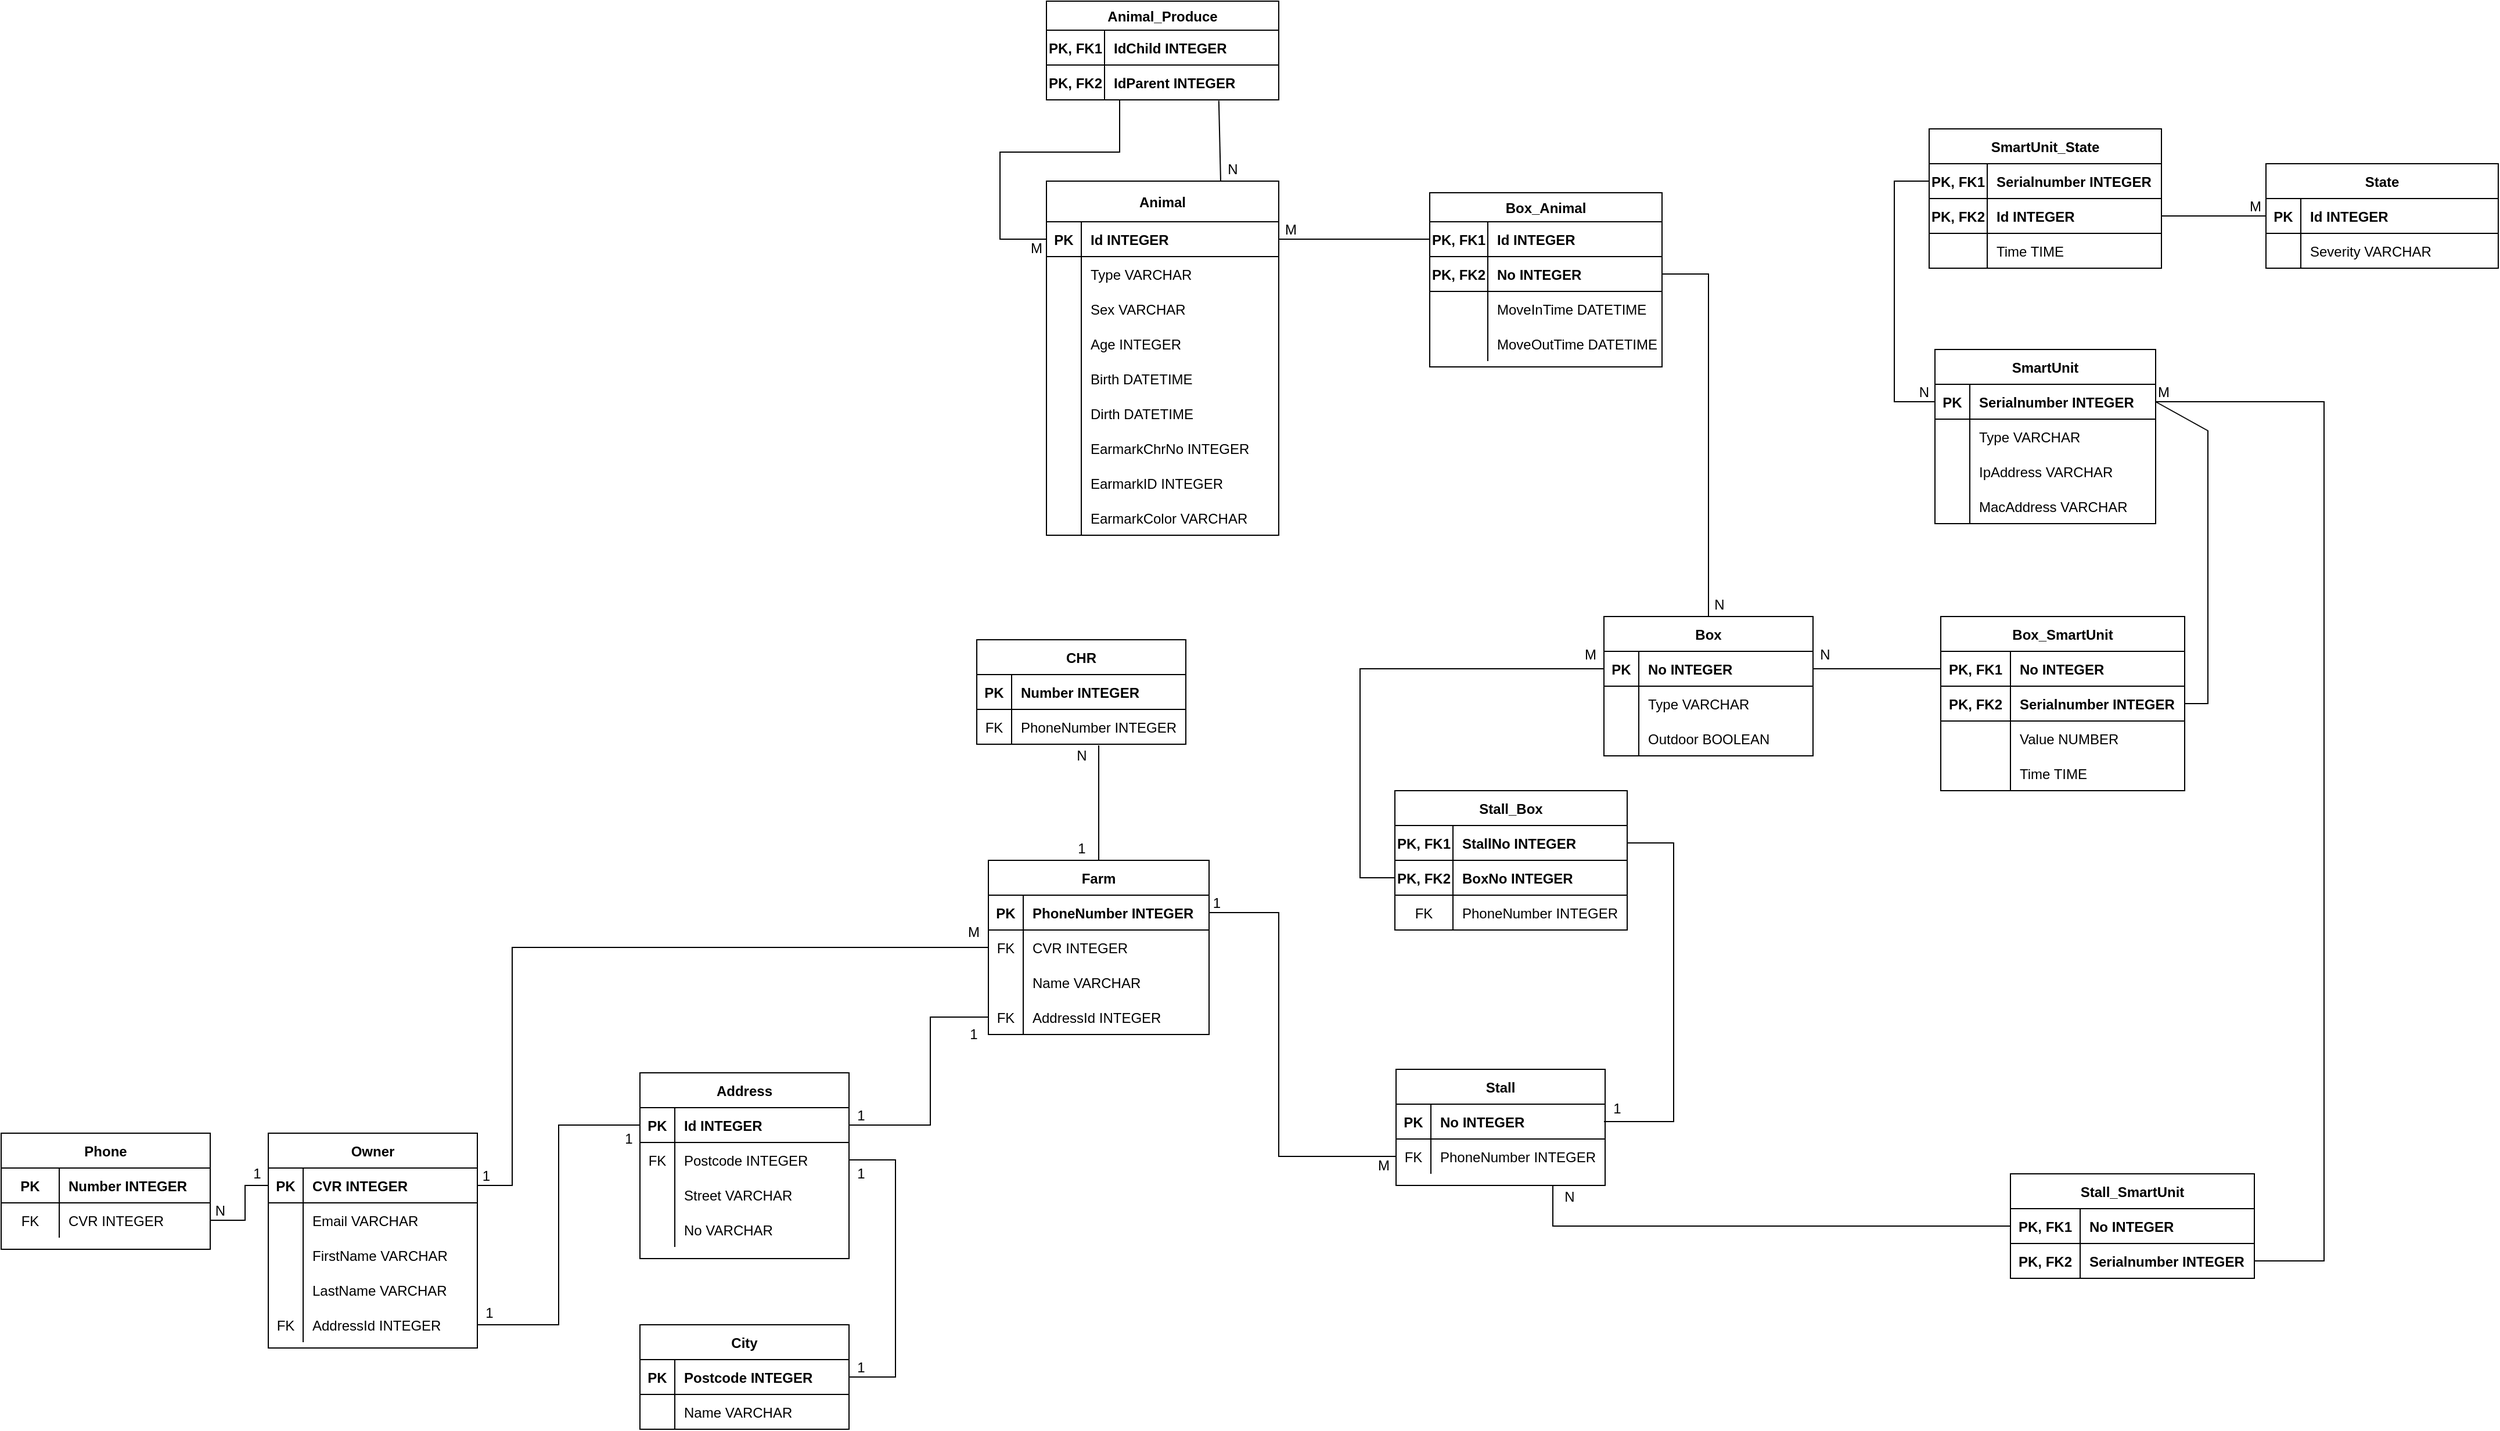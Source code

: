 <mxfile version="14.2.6" type="device"><diagram id="N7AeWddmkqNG5aujeN3w" name="Page-1"><mxGraphModel dx="1291" dy="711" grid="1" gridSize="10" guides="1" tooltips="1" connect="1" arrows="1" fold="1" page="1" pageScale="1" pageWidth="2339" pageHeight="3300" math="0" shadow="0"><root><mxCell id="0"/><mxCell id="1" parent="0"/><mxCell id="P3lKptZOgIOjX2DAfiuz-1" value="Animal" style="shape=table;startSize=35;container=1;collapsible=1;childLayout=tableLayout;fixedRows=1;rowLines=0;fontStyle=1;align=center;resizeLast=1;fillColor=none;" parent="1" vertex="1"><mxGeometry x="1770" y="485" width="200" height="305" as="geometry"/></mxCell><mxCell id="P3lKptZOgIOjX2DAfiuz-8" value="" style="shape=partialRectangle;collapsible=0;dropTarget=0;pointerEvents=0;fillColor=none;top=0;left=0;bottom=1;right=0;points=[[0,0.5],[1,0.5]];portConstraint=eastwest;" parent="P3lKptZOgIOjX2DAfiuz-1" vertex="1"><mxGeometry y="35" width="200" height="30" as="geometry"/></mxCell><mxCell id="P3lKptZOgIOjX2DAfiuz-9" value="PK" style="shape=partialRectangle;connectable=0;fillColor=none;top=0;left=0;bottom=0;right=0;fontStyle=1;overflow=hidden;" parent="P3lKptZOgIOjX2DAfiuz-8" vertex="1"><mxGeometry width="30" height="30" as="geometry"/></mxCell><mxCell id="P3lKptZOgIOjX2DAfiuz-10" value="Id INTEGER" style="shape=partialRectangle;connectable=0;fillColor=none;top=0;left=0;bottom=0;right=0;align=left;spacingLeft=6;fontStyle=1;overflow=hidden;" parent="P3lKptZOgIOjX2DAfiuz-8" vertex="1"><mxGeometry x="30" width="170" height="30" as="geometry"/></mxCell><mxCell id="P3lKptZOgIOjX2DAfiuz-11" value="" style="shape=partialRectangle;collapsible=0;dropTarget=0;pointerEvents=0;fillColor=none;top=0;left=0;bottom=0;right=0;points=[[0,0.5],[1,0.5]];portConstraint=eastwest;" parent="P3lKptZOgIOjX2DAfiuz-1" vertex="1"><mxGeometry y="65" width="200" height="30" as="geometry"/></mxCell><mxCell id="P3lKptZOgIOjX2DAfiuz-12" value="" style="shape=partialRectangle;connectable=0;fillColor=none;top=0;left=0;bottom=0;right=0;editable=1;overflow=hidden;" parent="P3lKptZOgIOjX2DAfiuz-11" vertex="1"><mxGeometry width="30" height="30" as="geometry"/></mxCell><mxCell id="P3lKptZOgIOjX2DAfiuz-13" value="Type VARCHAR" style="shape=partialRectangle;connectable=0;fillColor=none;top=0;left=0;bottom=0;right=0;align=left;spacingLeft=6;overflow=hidden;" parent="P3lKptZOgIOjX2DAfiuz-11" vertex="1"><mxGeometry x="30" width="170" height="30" as="geometry"/></mxCell><mxCell id="P3lKptZOgIOjX2DAfiuz-14" value="" style="shape=partialRectangle;collapsible=0;dropTarget=0;pointerEvents=0;fillColor=none;top=0;left=0;bottom=0;right=0;points=[[0,0.5],[1,0.5]];portConstraint=eastwest;" parent="P3lKptZOgIOjX2DAfiuz-1" vertex="1"><mxGeometry y="95" width="200" height="30" as="geometry"/></mxCell><mxCell id="P3lKptZOgIOjX2DAfiuz-15" value="" style="shape=partialRectangle;connectable=0;fillColor=none;top=0;left=0;bottom=0;right=0;editable=1;overflow=hidden;" parent="P3lKptZOgIOjX2DAfiuz-14" vertex="1"><mxGeometry width="30" height="30" as="geometry"/></mxCell><mxCell id="P3lKptZOgIOjX2DAfiuz-16" value="Sex VARCHAR" style="shape=partialRectangle;connectable=0;fillColor=none;top=0;left=0;bottom=0;right=0;align=left;spacingLeft=6;overflow=hidden;" parent="P3lKptZOgIOjX2DAfiuz-14" vertex="1"><mxGeometry x="30" width="170" height="30" as="geometry"/></mxCell><mxCell id="P3lKptZOgIOjX2DAfiuz-17" value="" style="shape=partialRectangle;collapsible=0;dropTarget=0;pointerEvents=0;fillColor=none;top=0;left=0;bottom=0;right=0;points=[[0,0.5],[1,0.5]];portConstraint=eastwest;" parent="P3lKptZOgIOjX2DAfiuz-1" vertex="1"><mxGeometry y="125" width="200" height="30" as="geometry"/></mxCell><mxCell id="P3lKptZOgIOjX2DAfiuz-18" value="" style="shape=partialRectangle;connectable=0;fillColor=none;top=0;left=0;bottom=0;right=0;editable=1;overflow=hidden;" parent="P3lKptZOgIOjX2DAfiuz-17" vertex="1"><mxGeometry width="30" height="30" as="geometry"/></mxCell><mxCell id="P3lKptZOgIOjX2DAfiuz-19" value="Age INTEGER" style="shape=partialRectangle;connectable=0;top=0;left=0;bottom=0;right=0;align=left;spacingLeft=6;overflow=hidden;dashed=1;fillColor=none;strokeWidth=13;perimeterSpacing=4;" parent="P3lKptZOgIOjX2DAfiuz-17" vertex="1"><mxGeometry x="30" width="170" height="30" as="geometry"/></mxCell><mxCell id="P3lKptZOgIOjX2DAfiuz-20" value="" style="shape=partialRectangle;collapsible=0;dropTarget=0;pointerEvents=0;fillColor=none;top=0;left=0;bottom=0;right=0;points=[[0,0.5],[1,0.5]];portConstraint=eastwest;" parent="P3lKptZOgIOjX2DAfiuz-1" vertex="1"><mxGeometry y="155" width="200" height="30" as="geometry"/></mxCell><mxCell id="P3lKptZOgIOjX2DAfiuz-21" value="" style="shape=partialRectangle;connectable=0;fillColor=none;top=0;left=0;bottom=0;right=0;editable=1;overflow=hidden;" parent="P3lKptZOgIOjX2DAfiuz-20" vertex="1"><mxGeometry width="30" height="30" as="geometry"/></mxCell><mxCell id="P3lKptZOgIOjX2DAfiuz-22" value="Birth DATETIME" style="shape=partialRectangle;connectable=0;fillColor=none;top=0;left=0;bottom=0;right=0;align=left;spacingLeft=6;overflow=hidden;" parent="P3lKptZOgIOjX2DAfiuz-20" vertex="1"><mxGeometry x="30" width="170" height="30" as="geometry"/></mxCell><mxCell id="P3lKptZOgIOjX2DAfiuz-23" value="" style="shape=partialRectangle;collapsible=0;dropTarget=0;pointerEvents=0;fillColor=none;top=0;left=0;bottom=0;right=0;points=[[0,0.5],[1,0.5]];portConstraint=eastwest;" parent="P3lKptZOgIOjX2DAfiuz-1" vertex="1"><mxGeometry y="185" width="200" height="30" as="geometry"/></mxCell><mxCell id="P3lKptZOgIOjX2DAfiuz-24" value="" style="shape=partialRectangle;connectable=0;fillColor=none;top=0;left=0;bottom=0;right=0;editable=1;overflow=hidden;" parent="P3lKptZOgIOjX2DAfiuz-23" vertex="1"><mxGeometry width="30" height="30" as="geometry"/></mxCell><mxCell id="P3lKptZOgIOjX2DAfiuz-25" value="Dirth DATETIME" style="shape=partialRectangle;connectable=0;fillColor=none;top=0;left=0;bottom=0;right=0;align=left;spacingLeft=6;overflow=hidden;" parent="P3lKptZOgIOjX2DAfiuz-23" vertex="1"><mxGeometry x="30" width="170" height="30" as="geometry"/></mxCell><mxCell id="o7sS-F7ArZPRPz13bOi_-17" value="" style="shape=partialRectangle;collapsible=0;dropTarget=0;pointerEvents=0;fillColor=none;top=0;left=0;bottom=0;right=0;points=[[0,0.5],[1,0.5]];portConstraint=eastwest;" vertex="1" parent="P3lKptZOgIOjX2DAfiuz-1"><mxGeometry y="215" width="200" height="30" as="geometry"/></mxCell><mxCell id="o7sS-F7ArZPRPz13bOi_-18" value="" style="shape=partialRectangle;connectable=0;fillColor=none;top=0;left=0;bottom=0;right=0;editable=1;overflow=hidden;" vertex="1" parent="o7sS-F7ArZPRPz13bOi_-17"><mxGeometry width="30" height="30" as="geometry"/></mxCell><mxCell id="o7sS-F7ArZPRPz13bOi_-19" value="EarmarkChrNo INTEGER" style="shape=partialRectangle;connectable=0;fillColor=none;top=0;left=0;bottom=0;right=0;align=left;spacingLeft=6;overflow=hidden;" vertex="1" parent="o7sS-F7ArZPRPz13bOi_-17"><mxGeometry x="30" width="170" height="30" as="geometry"/></mxCell><mxCell id="o7sS-F7ArZPRPz13bOi_-20" value="" style="shape=partialRectangle;collapsible=0;dropTarget=0;pointerEvents=0;fillColor=none;top=0;left=0;bottom=0;right=0;points=[[0,0.5],[1,0.5]];portConstraint=eastwest;" vertex="1" parent="P3lKptZOgIOjX2DAfiuz-1"><mxGeometry y="245" width="200" height="30" as="geometry"/></mxCell><mxCell id="o7sS-F7ArZPRPz13bOi_-21" value="" style="shape=partialRectangle;connectable=0;fillColor=none;top=0;left=0;bottom=0;right=0;editable=1;overflow=hidden;" vertex="1" parent="o7sS-F7ArZPRPz13bOi_-20"><mxGeometry width="30" height="30" as="geometry"/></mxCell><mxCell id="o7sS-F7ArZPRPz13bOi_-22" value="EarmarkID INTEGER" style="shape=partialRectangle;connectable=0;fillColor=none;top=0;left=0;bottom=0;right=0;align=left;spacingLeft=6;overflow=hidden;" vertex="1" parent="o7sS-F7ArZPRPz13bOi_-20"><mxGeometry x="30" width="170" height="30" as="geometry"/></mxCell><mxCell id="o7sS-F7ArZPRPz13bOi_-23" value="" style="shape=partialRectangle;collapsible=0;dropTarget=0;pointerEvents=0;fillColor=none;top=0;left=0;bottom=0;right=0;points=[[0,0.5],[1,0.5]];portConstraint=eastwest;" vertex="1" parent="P3lKptZOgIOjX2DAfiuz-1"><mxGeometry y="275" width="200" height="30" as="geometry"/></mxCell><mxCell id="o7sS-F7ArZPRPz13bOi_-24" value="" style="shape=partialRectangle;connectable=0;fillColor=none;top=0;left=0;bottom=0;right=0;editable=1;overflow=hidden;" vertex="1" parent="o7sS-F7ArZPRPz13bOi_-23"><mxGeometry width="30" height="30" as="geometry"/></mxCell><mxCell id="o7sS-F7ArZPRPz13bOi_-25" value="EarmarkColor VARCHAR" style="shape=partialRectangle;connectable=0;fillColor=none;top=0;left=0;bottom=0;right=0;align=left;spacingLeft=6;overflow=hidden;" vertex="1" parent="o7sS-F7ArZPRPz13bOi_-23"><mxGeometry x="30" width="170" height="30" as="geometry"/></mxCell><mxCell id="P3lKptZOgIOjX2DAfiuz-26" value="Box" style="shape=table;startSize=30;container=1;collapsible=1;childLayout=tableLayout;fixedRows=1;rowLines=0;fontStyle=1;align=center;resizeLast=1;fillColor=none;" parent="1" vertex="1"><mxGeometry x="2250" y="860" width="180" height="120.0" as="geometry"/></mxCell><mxCell id="P3lKptZOgIOjX2DAfiuz-27" value="" style="shape=partialRectangle;collapsible=0;dropTarget=0;pointerEvents=0;fillColor=none;top=0;left=0;bottom=1;right=0;points=[[0,0.5],[1,0.5]];portConstraint=eastwest;" parent="P3lKptZOgIOjX2DAfiuz-26" vertex="1"><mxGeometry y="30" width="180" height="30" as="geometry"/></mxCell><mxCell id="P3lKptZOgIOjX2DAfiuz-28" value="PK" style="shape=partialRectangle;connectable=0;fillColor=none;top=0;left=0;bottom=0;right=0;fontStyle=1;overflow=hidden;" parent="P3lKptZOgIOjX2DAfiuz-27" vertex="1"><mxGeometry width="30" height="30" as="geometry"/></mxCell><mxCell id="P3lKptZOgIOjX2DAfiuz-29" value="No INTEGER" style="shape=partialRectangle;connectable=0;fillColor=none;top=0;left=0;bottom=0;right=0;align=left;spacingLeft=6;fontStyle=1;overflow=hidden;" parent="P3lKptZOgIOjX2DAfiuz-27" vertex="1"><mxGeometry x="30" width="150" height="30" as="geometry"/></mxCell><mxCell id="P3lKptZOgIOjX2DAfiuz-30" value="" style="shape=partialRectangle;collapsible=0;dropTarget=0;pointerEvents=0;fillColor=none;top=0;left=0;bottom=0;right=0;points=[[0,0.5],[1,0.5]];portConstraint=eastwest;" parent="P3lKptZOgIOjX2DAfiuz-26" vertex="1"><mxGeometry y="60" width="180" height="30" as="geometry"/></mxCell><mxCell id="P3lKptZOgIOjX2DAfiuz-31" value="" style="shape=partialRectangle;connectable=0;fillColor=none;top=0;left=0;bottom=0;right=0;editable=1;overflow=hidden;" parent="P3lKptZOgIOjX2DAfiuz-30" vertex="1"><mxGeometry width="30" height="30" as="geometry"/></mxCell><mxCell id="P3lKptZOgIOjX2DAfiuz-32" value="Type VARCHAR" style="shape=partialRectangle;connectable=0;fillColor=none;top=0;left=0;bottom=0;right=0;align=left;spacingLeft=6;overflow=hidden;" parent="P3lKptZOgIOjX2DAfiuz-30" vertex="1"><mxGeometry x="30" width="150" height="30" as="geometry"/></mxCell><mxCell id="P3lKptZOgIOjX2DAfiuz-33" value="" style="shape=partialRectangle;collapsible=0;dropTarget=0;pointerEvents=0;fillColor=none;top=0;left=0;bottom=0;right=0;points=[[0,0.5],[1,0.5]];portConstraint=eastwest;" parent="P3lKptZOgIOjX2DAfiuz-26" vertex="1"><mxGeometry y="90" width="180" height="30" as="geometry"/></mxCell><mxCell id="P3lKptZOgIOjX2DAfiuz-34" value="" style="shape=partialRectangle;connectable=0;fillColor=none;top=0;left=0;bottom=0;right=0;editable=1;overflow=hidden;" parent="P3lKptZOgIOjX2DAfiuz-33" vertex="1"><mxGeometry width="30" height="30" as="geometry"/></mxCell><mxCell id="P3lKptZOgIOjX2DAfiuz-35" value="Outdoor BOOLEAN" style="shape=partialRectangle;connectable=0;fillColor=none;top=0;left=0;bottom=0;right=0;align=left;spacingLeft=6;overflow=hidden;" parent="P3lKptZOgIOjX2DAfiuz-33" vertex="1"><mxGeometry x="30" width="150" height="30" as="geometry"/></mxCell><mxCell id="P3lKptZOgIOjX2DAfiuz-40" value="Box_SmartUnit" style="shape=table;startSize=30;container=1;collapsible=1;childLayout=tableLayout;fixedRows=1;rowLines=0;fontStyle=1;align=center;resizeLast=1;fillColor=none;" parent="1" vertex="1"><mxGeometry x="2540" y="860" width="210" height="150" as="geometry"/></mxCell><mxCell id="P3lKptZOgIOjX2DAfiuz-41" value="" style="shape=partialRectangle;collapsible=0;dropTarget=0;pointerEvents=0;fillColor=none;top=0;left=0;bottom=1;right=0;points=[[0,0.5],[1,0.5]];portConstraint=eastwest;" parent="P3lKptZOgIOjX2DAfiuz-40" vertex="1"><mxGeometry y="30" width="210" height="30" as="geometry"/></mxCell><mxCell id="P3lKptZOgIOjX2DAfiuz-42" value="PK, FK1" style="shape=partialRectangle;connectable=0;fillColor=none;top=0;left=0;bottom=0;right=0;fontStyle=1;overflow=hidden;" parent="P3lKptZOgIOjX2DAfiuz-41" vertex="1"><mxGeometry width="60.0" height="30" as="geometry"/></mxCell><mxCell id="P3lKptZOgIOjX2DAfiuz-43" value="No INTEGER" style="shape=partialRectangle;connectable=0;fillColor=none;top=0;left=0;bottom=0;right=0;align=left;spacingLeft=6;fontStyle=1;overflow=hidden;" parent="P3lKptZOgIOjX2DAfiuz-41" vertex="1"><mxGeometry x="60.0" width="150.0" height="30" as="geometry"/></mxCell><mxCell id="P3lKptZOgIOjX2DAfiuz-44" value="" style="shape=partialRectangle;collapsible=0;dropTarget=0;pointerEvents=0;fillColor=none;top=0;left=0;bottom=1;right=0;points=[[0,0.5],[1,0.5]];portConstraint=eastwest;" parent="P3lKptZOgIOjX2DAfiuz-40" vertex="1"><mxGeometry y="60" width="210" height="30" as="geometry"/></mxCell><mxCell id="P3lKptZOgIOjX2DAfiuz-45" value="PK, FK2" style="shape=partialRectangle;connectable=0;fillColor=none;top=0;left=0;bottom=0;right=0;fontStyle=1;overflow=hidden;" parent="P3lKptZOgIOjX2DAfiuz-44" vertex="1"><mxGeometry width="60.0" height="30" as="geometry"/></mxCell><mxCell id="P3lKptZOgIOjX2DAfiuz-46" value="Serialnumber INTEGER" style="shape=partialRectangle;connectable=0;fillColor=none;top=0;left=0;bottom=0;right=0;align=left;spacingLeft=6;fontStyle=1;overflow=hidden;" parent="P3lKptZOgIOjX2DAfiuz-44" vertex="1"><mxGeometry x="60.0" width="150.0" height="30" as="geometry"/></mxCell><mxCell id="P3lKptZOgIOjX2DAfiuz-47" value="" style="shape=partialRectangle;collapsible=0;dropTarget=0;pointerEvents=0;fillColor=none;top=0;left=0;bottom=0;right=0;points=[[0,0.5],[1,0.5]];portConstraint=eastwest;" parent="P3lKptZOgIOjX2DAfiuz-40" vertex="1"><mxGeometry y="90" width="210" height="30" as="geometry"/></mxCell><mxCell id="P3lKptZOgIOjX2DAfiuz-48" value="" style="shape=partialRectangle;connectable=0;fillColor=none;top=0;left=0;bottom=0;right=0;editable=1;overflow=hidden;" parent="P3lKptZOgIOjX2DAfiuz-47" vertex="1"><mxGeometry width="60.0" height="30" as="geometry"/></mxCell><mxCell id="P3lKptZOgIOjX2DAfiuz-49" value="Value NUMBER" style="shape=partialRectangle;connectable=0;fillColor=none;top=0;left=0;bottom=0;right=0;align=left;spacingLeft=6;overflow=hidden;" parent="P3lKptZOgIOjX2DAfiuz-47" vertex="1"><mxGeometry x="60.0" width="150.0" height="30" as="geometry"/></mxCell><mxCell id="P3lKptZOgIOjX2DAfiuz-50" value="" style="shape=partialRectangle;collapsible=0;dropTarget=0;pointerEvents=0;fillColor=none;top=0;left=0;bottom=0;right=0;points=[[0,0.5],[1,0.5]];portConstraint=eastwest;" parent="P3lKptZOgIOjX2DAfiuz-40" vertex="1"><mxGeometry y="120" width="210" height="30" as="geometry"/></mxCell><mxCell id="P3lKptZOgIOjX2DAfiuz-51" value="" style="shape=partialRectangle;connectable=0;fillColor=none;top=0;left=0;bottom=0;right=0;editable=1;overflow=hidden;" parent="P3lKptZOgIOjX2DAfiuz-50" vertex="1"><mxGeometry width="60.0" height="30" as="geometry"/></mxCell><mxCell id="P3lKptZOgIOjX2DAfiuz-52" value="Time TIME" style="shape=partialRectangle;connectable=0;fillColor=none;top=0;left=0;bottom=0;right=0;align=left;spacingLeft=6;overflow=hidden;" parent="P3lKptZOgIOjX2DAfiuz-50" vertex="1"><mxGeometry x="60.0" width="150.0" height="30" as="geometry"/></mxCell><mxCell id="P3lKptZOgIOjX2DAfiuz-53" value="SmartUnit" style="shape=table;startSize=30;container=1;collapsible=1;childLayout=tableLayout;fixedRows=1;rowLines=0;fontStyle=1;align=center;resizeLast=1;fillColor=none;" parent="1" vertex="1"><mxGeometry x="2535" y="630" width="190" height="150" as="geometry"/></mxCell><mxCell id="P3lKptZOgIOjX2DAfiuz-54" value="" style="shape=partialRectangle;collapsible=0;dropTarget=0;pointerEvents=0;fillColor=none;top=0;left=0;bottom=1;right=0;points=[[0,0.5],[1,0.5]];portConstraint=eastwest;" parent="P3lKptZOgIOjX2DAfiuz-53" vertex="1"><mxGeometry y="30" width="190" height="30" as="geometry"/></mxCell><mxCell id="P3lKptZOgIOjX2DAfiuz-55" value="PK" style="shape=partialRectangle;connectable=0;fillColor=none;top=0;left=0;bottom=0;right=0;fontStyle=1;overflow=hidden;" parent="P3lKptZOgIOjX2DAfiuz-54" vertex="1"><mxGeometry width="30" height="30" as="geometry"/></mxCell><mxCell id="P3lKptZOgIOjX2DAfiuz-56" value="Serialnumber INTEGER" style="shape=partialRectangle;connectable=0;fillColor=none;top=0;left=0;bottom=0;right=0;align=left;spacingLeft=6;fontStyle=1;overflow=hidden;" parent="P3lKptZOgIOjX2DAfiuz-54" vertex="1"><mxGeometry x="30" width="160" height="30" as="geometry"/></mxCell><mxCell id="P3lKptZOgIOjX2DAfiuz-57" value="" style="shape=partialRectangle;collapsible=0;dropTarget=0;pointerEvents=0;fillColor=none;top=0;left=0;bottom=0;right=0;points=[[0,0.5],[1,0.5]];portConstraint=eastwest;" parent="P3lKptZOgIOjX2DAfiuz-53" vertex="1"><mxGeometry y="60" width="190" height="30" as="geometry"/></mxCell><mxCell id="P3lKptZOgIOjX2DAfiuz-58" value="" style="shape=partialRectangle;connectable=0;fillColor=none;top=0;left=0;bottom=0;right=0;editable=1;overflow=hidden;" parent="P3lKptZOgIOjX2DAfiuz-57" vertex="1"><mxGeometry width="30" height="30" as="geometry"/></mxCell><mxCell id="P3lKptZOgIOjX2DAfiuz-59" value="Type VARCHAR" style="shape=partialRectangle;connectable=0;fillColor=none;top=0;left=0;bottom=0;right=0;align=left;spacingLeft=6;overflow=hidden;" parent="P3lKptZOgIOjX2DAfiuz-57" vertex="1"><mxGeometry x="30" width="160" height="30" as="geometry"/></mxCell><mxCell id="P3lKptZOgIOjX2DAfiuz-60" value="" style="shape=partialRectangle;collapsible=0;dropTarget=0;pointerEvents=0;fillColor=none;top=0;left=0;bottom=0;right=0;points=[[0,0.5],[1,0.5]];portConstraint=eastwest;" parent="P3lKptZOgIOjX2DAfiuz-53" vertex="1"><mxGeometry y="90" width="190" height="30" as="geometry"/></mxCell><mxCell id="P3lKptZOgIOjX2DAfiuz-61" value="" style="shape=partialRectangle;connectable=0;fillColor=none;top=0;left=0;bottom=0;right=0;editable=1;overflow=hidden;" parent="P3lKptZOgIOjX2DAfiuz-60" vertex="1"><mxGeometry width="30" height="30" as="geometry"/></mxCell><mxCell id="P3lKptZOgIOjX2DAfiuz-62" value="IpAddress VARCHAR" style="shape=partialRectangle;connectable=0;fillColor=none;top=0;left=0;bottom=0;right=0;align=left;spacingLeft=6;overflow=hidden;" parent="P3lKptZOgIOjX2DAfiuz-60" vertex="1"><mxGeometry x="30" width="160" height="30" as="geometry"/></mxCell><mxCell id="P3lKptZOgIOjX2DAfiuz-63" value="" style="shape=partialRectangle;collapsible=0;dropTarget=0;pointerEvents=0;fillColor=none;top=0;left=0;bottom=0;right=0;points=[[0,0.5],[1,0.5]];portConstraint=eastwest;" parent="P3lKptZOgIOjX2DAfiuz-53" vertex="1"><mxGeometry y="120" width="190" height="30" as="geometry"/></mxCell><mxCell id="P3lKptZOgIOjX2DAfiuz-64" value="" style="shape=partialRectangle;connectable=0;fillColor=none;top=0;left=0;bottom=0;right=0;editable=1;overflow=hidden;" parent="P3lKptZOgIOjX2DAfiuz-63" vertex="1"><mxGeometry width="30" height="30" as="geometry"/></mxCell><mxCell id="P3lKptZOgIOjX2DAfiuz-65" value="MacAddress VARCHAR" style="shape=partialRectangle;connectable=0;fillColor=none;top=0;left=0;bottom=0;right=0;align=left;spacingLeft=6;overflow=hidden;" parent="P3lKptZOgIOjX2DAfiuz-63" vertex="1"><mxGeometry x="30" width="160" height="30" as="geometry"/></mxCell><mxCell id="P3lKptZOgIOjX2DAfiuz-68" value="" style="endArrow=none;html=1;rounded=0;fontSize=12;entryX=1;entryY=0.5;entryDx=0;entryDy=0;exitX=1;exitY=0.5;exitDx=0;exitDy=0;" parent="1" source="P3lKptZOgIOjX2DAfiuz-54" target="P3lKptZOgIOjX2DAfiuz-44" edge="1"><mxGeometry relative="1" as="geometry"><mxPoint x="2560" y="810" as="sourcePoint"/><mxPoint x="2720" y="810" as="targetPoint"/><Array as="points"><mxPoint x="2770" y="700"/><mxPoint x="2770" y="935"/></Array></mxGeometry></mxCell><mxCell id="P3lKptZOgIOjX2DAfiuz-69" value="M" style="resizable=0;html=1;align=left;verticalAlign=bottom;" parent="P3lKptZOgIOjX2DAfiuz-68" connectable="0" vertex="1"><mxGeometry x="-1" relative="1" as="geometry"/></mxCell><mxCell id="P3lKptZOgIOjX2DAfiuz-70" value="" style="resizable=0;html=1;align=right;verticalAlign=bottom;" parent="P3lKptZOgIOjX2DAfiuz-68" connectable="0" vertex="1"><mxGeometry x="1" relative="1" as="geometry"/></mxCell><mxCell id="P3lKptZOgIOjX2DAfiuz-76" value="SmartUnit_State" style="shape=table;startSize=30;container=1;collapsible=1;childLayout=tableLayout;fixedRows=1;rowLines=0;fontStyle=1;align=center;resizeLast=1;fillColor=none;" parent="1" vertex="1"><mxGeometry x="2530" y="440" width="200" height="120" as="geometry"/></mxCell><mxCell id="P3lKptZOgIOjX2DAfiuz-77" value="" style="shape=partialRectangle;collapsible=0;dropTarget=0;pointerEvents=0;fillColor=none;top=0;left=0;bottom=1;right=0;points=[[0,0.5],[1,0.5]];portConstraint=eastwest;" parent="P3lKptZOgIOjX2DAfiuz-76" vertex="1"><mxGeometry y="30" width="200" height="30" as="geometry"/></mxCell><mxCell id="P3lKptZOgIOjX2DAfiuz-78" value="PK, FK1" style="shape=partialRectangle;connectable=0;fillColor=none;top=0;left=0;bottom=0;right=0;fontStyle=1;overflow=hidden;" parent="P3lKptZOgIOjX2DAfiuz-77" vertex="1"><mxGeometry width="50" height="30" as="geometry"/></mxCell><mxCell id="P3lKptZOgIOjX2DAfiuz-79" value="Serialnumber INTEGER" style="shape=partialRectangle;connectable=0;fillColor=none;top=0;left=0;bottom=0;right=0;align=left;spacingLeft=6;fontStyle=1;overflow=hidden;" parent="P3lKptZOgIOjX2DAfiuz-77" vertex="1"><mxGeometry x="50" width="150" height="30" as="geometry"/></mxCell><mxCell id="P3lKptZOgIOjX2DAfiuz-80" value="" style="shape=partialRectangle;collapsible=0;dropTarget=0;pointerEvents=0;fillColor=none;top=0;left=0;bottom=1;right=0;points=[[0,0.5],[1,0.5]];portConstraint=eastwest;" parent="P3lKptZOgIOjX2DAfiuz-76" vertex="1"><mxGeometry y="60" width="200" height="30" as="geometry"/></mxCell><mxCell id="P3lKptZOgIOjX2DAfiuz-81" value="PK, FK2" style="shape=partialRectangle;connectable=0;fillColor=none;top=0;left=0;bottom=0;right=0;fontStyle=1;overflow=hidden;" parent="P3lKptZOgIOjX2DAfiuz-80" vertex="1"><mxGeometry width="50" height="30" as="geometry"/></mxCell><mxCell id="P3lKptZOgIOjX2DAfiuz-82" value="Id INTEGER" style="shape=partialRectangle;connectable=0;fillColor=none;top=0;left=0;bottom=0;right=0;align=left;spacingLeft=6;fontStyle=1;overflow=hidden;" parent="P3lKptZOgIOjX2DAfiuz-80" vertex="1"><mxGeometry x="50" width="150" height="30" as="geometry"/></mxCell><mxCell id="P3lKptZOgIOjX2DAfiuz-83" value="" style="shape=partialRectangle;collapsible=0;dropTarget=0;pointerEvents=0;fillColor=none;top=0;left=0;bottom=0;right=0;points=[[0,0.5],[1,0.5]];portConstraint=eastwest;" parent="P3lKptZOgIOjX2DAfiuz-76" vertex="1"><mxGeometry y="90" width="200" height="30" as="geometry"/></mxCell><mxCell id="P3lKptZOgIOjX2DAfiuz-84" value="" style="shape=partialRectangle;connectable=0;fillColor=none;top=0;left=0;bottom=0;right=0;editable=1;overflow=hidden;" parent="P3lKptZOgIOjX2DAfiuz-83" vertex="1"><mxGeometry width="50" height="30" as="geometry"/></mxCell><mxCell id="P3lKptZOgIOjX2DAfiuz-85" value="Time TIME" style="shape=partialRectangle;connectable=0;fillColor=none;top=0;left=0;bottom=0;right=0;align=left;spacingLeft=6;overflow=hidden;" parent="P3lKptZOgIOjX2DAfiuz-83" vertex="1"><mxGeometry x="50" width="150" height="30" as="geometry"/></mxCell><mxCell id="P3lKptZOgIOjX2DAfiuz-86" value="State" style="shape=table;startSize=30;container=1;collapsible=1;childLayout=tableLayout;fixedRows=1;rowLines=0;fontStyle=1;align=center;resizeLast=1;fillColor=none;" parent="1" vertex="1"><mxGeometry x="2820" y="470" width="200" height="90" as="geometry"/></mxCell><mxCell id="P3lKptZOgIOjX2DAfiuz-87" value="" style="shape=partialRectangle;collapsible=0;dropTarget=0;pointerEvents=0;fillColor=none;top=0;left=0;bottom=1;right=0;points=[[0,0.5],[1,0.5]];portConstraint=eastwest;" parent="P3lKptZOgIOjX2DAfiuz-86" vertex="1"><mxGeometry y="30" width="200" height="30" as="geometry"/></mxCell><mxCell id="P3lKptZOgIOjX2DAfiuz-88" value="PK" style="shape=partialRectangle;connectable=0;fillColor=none;top=0;left=0;bottom=0;right=0;fontStyle=1;overflow=hidden;" parent="P3lKptZOgIOjX2DAfiuz-87" vertex="1"><mxGeometry width="30" height="30" as="geometry"/></mxCell><mxCell id="P3lKptZOgIOjX2DAfiuz-89" value="Id INTEGER" style="shape=partialRectangle;connectable=0;fillColor=none;top=0;left=0;bottom=0;right=0;align=left;spacingLeft=6;fontStyle=1;overflow=hidden;" parent="P3lKptZOgIOjX2DAfiuz-87" vertex="1"><mxGeometry x="30" width="170" height="30" as="geometry"/></mxCell><mxCell id="P3lKptZOgIOjX2DAfiuz-90" value="" style="shape=partialRectangle;collapsible=0;dropTarget=0;pointerEvents=0;fillColor=none;top=0;left=0;bottom=0;right=0;points=[[0,0.5],[1,0.5]];portConstraint=eastwest;" parent="P3lKptZOgIOjX2DAfiuz-86" vertex="1"><mxGeometry y="60" width="200" height="30" as="geometry"/></mxCell><mxCell id="P3lKptZOgIOjX2DAfiuz-91" value="" style="shape=partialRectangle;connectable=0;fillColor=none;top=0;left=0;bottom=0;right=0;editable=1;overflow=hidden;" parent="P3lKptZOgIOjX2DAfiuz-90" vertex="1"><mxGeometry width="30" height="30" as="geometry"/></mxCell><mxCell id="P3lKptZOgIOjX2DAfiuz-92" value="Severity VARCHAR" style="shape=partialRectangle;connectable=0;fillColor=none;top=0;left=0;bottom=0;right=0;align=left;spacingLeft=6;overflow=hidden;" parent="P3lKptZOgIOjX2DAfiuz-90" vertex="1"><mxGeometry x="30" width="170" height="30" as="geometry"/></mxCell><mxCell id="P3lKptZOgIOjX2DAfiuz-93" value="" style="endArrow=none;html=1;rounded=0;entryX=0;entryY=0.5;entryDx=0;entryDy=0;exitX=0;exitY=0.5;exitDx=0;exitDy=0;" parent="1" source="P3lKptZOgIOjX2DAfiuz-77" target="P3lKptZOgIOjX2DAfiuz-54" edge="1"><mxGeometry relative="1" as="geometry"><mxPoint x="2350" y="620" as="sourcePoint"/><mxPoint x="2510" y="620" as="targetPoint"/><Array as="points"><mxPoint x="2500" y="485"/><mxPoint x="2500" y="675"/></Array></mxGeometry></mxCell><mxCell id="P3lKptZOgIOjX2DAfiuz-94" value="N" style="resizable=0;html=1;align=right;verticalAlign=bottom;" parent="P3lKptZOgIOjX2DAfiuz-93" connectable="0" vertex="1"><mxGeometry x="1" relative="1" as="geometry"><mxPoint x="-5" as="offset"/></mxGeometry></mxCell><mxCell id="P3lKptZOgIOjX2DAfiuz-95" value="" style="endArrow=none;html=1;rounded=0;entryX=1;entryY=0.5;entryDx=0;entryDy=0;exitX=0;exitY=0.5;exitDx=0;exitDy=0;" parent="1" source="P3lKptZOgIOjX2DAfiuz-87" target="P3lKptZOgIOjX2DAfiuz-80" edge="1"><mxGeometry relative="1" as="geometry"><mxPoint x="2790" y="620" as="sourcePoint"/><mxPoint x="2950" y="620" as="targetPoint"/></mxGeometry></mxCell><mxCell id="P3lKptZOgIOjX2DAfiuz-96" value="M" style="resizable=0;html=1;align=left;verticalAlign=bottom;" parent="P3lKptZOgIOjX2DAfiuz-95" connectable="0" vertex="1"><mxGeometry x="-1" relative="1" as="geometry"><mxPoint x="-16" as="offset"/></mxGeometry></mxCell><mxCell id="P3lKptZOgIOjX2DAfiuz-110" value="Farm" style="shape=table;startSize=30;container=1;collapsible=1;childLayout=tableLayout;fixedRows=1;rowLines=0;fontStyle=1;align=center;resizeLast=1;" parent="1" vertex="1"><mxGeometry x="1720" y="1070" width="190" height="150" as="geometry"/></mxCell><mxCell id="P3lKptZOgIOjX2DAfiuz-111" value="" style="shape=partialRectangle;collapsible=0;dropTarget=0;pointerEvents=0;fillColor=none;top=0;left=0;bottom=1;right=0;points=[[0,0.5],[1,0.5]];portConstraint=eastwest;" parent="P3lKptZOgIOjX2DAfiuz-110" vertex="1"><mxGeometry y="30" width="190" height="30" as="geometry"/></mxCell><mxCell id="P3lKptZOgIOjX2DAfiuz-112" value="PK" style="shape=partialRectangle;connectable=0;fillColor=none;top=0;left=0;bottom=0;right=0;fontStyle=1;overflow=hidden;" parent="P3lKptZOgIOjX2DAfiuz-111" vertex="1"><mxGeometry width="30" height="30" as="geometry"/></mxCell><mxCell id="P3lKptZOgIOjX2DAfiuz-113" value="PhoneNumber INTEGER" style="shape=partialRectangle;connectable=0;fillColor=none;top=0;left=0;bottom=0;right=0;align=left;spacingLeft=6;fontStyle=1;overflow=hidden;" parent="P3lKptZOgIOjX2DAfiuz-111" vertex="1"><mxGeometry x="30" width="160" height="30" as="geometry"/></mxCell><mxCell id="vBFbJl8_vN9N41ugBH1d-27" value="" style="shape=partialRectangle;collapsible=0;dropTarget=0;pointerEvents=0;fillColor=none;top=0;left=0;bottom=0;right=0;points=[[0,0.5],[1,0.5]];portConstraint=eastwest;" parent="P3lKptZOgIOjX2DAfiuz-110" vertex="1"><mxGeometry y="60" width="190" height="30" as="geometry"/></mxCell><mxCell id="vBFbJl8_vN9N41ugBH1d-28" value="FK" style="shape=partialRectangle;connectable=0;fillColor=none;top=0;left=0;bottom=0;right=0;editable=1;overflow=hidden;" parent="vBFbJl8_vN9N41ugBH1d-27" vertex="1"><mxGeometry width="30" height="30" as="geometry"/></mxCell><mxCell id="vBFbJl8_vN9N41ugBH1d-29" value="CVR INTEGER" style="shape=partialRectangle;connectable=0;fillColor=none;top=0;left=0;bottom=0;right=0;align=left;spacingLeft=6;overflow=hidden;" parent="vBFbJl8_vN9N41ugBH1d-27" vertex="1"><mxGeometry x="30" width="160" height="30" as="geometry"/></mxCell><mxCell id="P3lKptZOgIOjX2DAfiuz-114" value="" style="shape=partialRectangle;collapsible=0;dropTarget=0;pointerEvents=0;fillColor=none;top=0;left=0;bottom=0;right=0;points=[[0,0.5],[1,0.5]];portConstraint=eastwest;" parent="P3lKptZOgIOjX2DAfiuz-110" vertex="1"><mxGeometry y="90" width="190" height="30" as="geometry"/></mxCell><mxCell id="P3lKptZOgIOjX2DAfiuz-115" value="" style="shape=partialRectangle;connectable=0;fillColor=none;top=0;left=0;bottom=0;right=0;editable=1;overflow=hidden;" parent="P3lKptZOgIOjX2DAfiuz-114" vertex="1"><mxGeometry width="30" height="30" as="geometry"/></mxCell><mxCell id="P3lKptZOgIOjX2DAfiuz-116" value="Name VARCHAR" style="shape=partialRectangle;connectable=0;fillColor=none;top=0;left=0;bottom=0;right=0;align=left;spacingLeft=6;overflow=hidden;" parent="P3lKptZOgIOjX2DAfiuz-114" vertex="1"><mxGeometry x="30" width="160" height="30" as="geometry"/></mxCell><mxCell id="P3lKptZOgIOjX2DAfiuz-123" value="" style="shape=partialRectangle;collapsible=0;dropTarget=0;pointerEvents=0;fillColor=none;top=0;left=0;bottom=0;right=0;points=[[0,0.5],[1,0.5]];portConstraint=eastwest;" parent="P3lKptZOgIOjX2DAfiuz-110" vertex="1"><mxGeometry y="120" width="190" height="30" as="geometry"/></mxCell><mxCell id="P3lKptZOgIOjX2DAfiuz-124" value="FK" style="shape=partialRectangle;connectable=0;fillColor=none;top=0;left=0;bottom=0;right=0;editable=1;overflow=hidden;" parent="P3lKptZOgIOjX2DAfiuz-123" vertex="1"><mxGeometry width="30" height="30" as="geometry"/></mxCell><mxCell id="P3lKptZOgIOjX2DAfiuz-125" value="AddressId INTEGER" style="shape=partialRectangle;connectable=0;fillColor=none;top=0;left=0;bottom=0;right=0;align=left;spacingLeft=6;overflow=hidden;" parent="P3lKptZOgIOjX2DAfiuz-123" vertex="1"><mxGeometry x="30" width="160" height="30" as="geometry"/></mxCell><mxCell id="P3lKptZOgIOjX2DAfiuz-126" value="Owner" style="shape=table;startSize=30;container=1;collapsible=1;childLayout=tableLayout;fixedRows=1;rowLines=0;fontStyle=1;align=center;resizeLast=1;" parent="1" vertex="1"><mxGeometry x="1100" y="1305" width="180" height="185" as="geometry"/></mxCell><mxCell id="P3lKptZOgIOjX2DAfiuz-127" value="" style="shape=partialRectangle;collapsible=0;dropTarget=0;pointerEvents=0;fillColor=none;top=0;left=0;bottom=1;right=0;points=[[0,0.5],[1,0.5]];portConstraint=eastwest;" parent="P3lKptZOgIOjX2DAfiuz-126" vertex="1"><mxGeometry y="30" width="180" height="30" as="geometry"/></mxCell><mxCell id="P3lKptZOgIOjX2DAfiuz-128" value="PK" style="shape=partialRectangle;connectable=0;fillColor=none;top=0;left=0;bottom=0;right=0;fontStyle=1;overflow=hidden;" parent="P3lKptZOgIOjX2DAfiuz-127" vertex="1"><mxGeometry width="30" height="30" as="geometry"/></mxCell><mxCell id="P3lKptZOgIOjX2DAfiuz-129" value="CVR INTEGER" style="shape=partialRectangle;connectable=0;fillColor=none;top=0;left=0;bottom=0;right=0;align=left;spacingLeft=6;fontStyle=1;overflow=hidden;" parent="P3lKptZOgIOjX2DAfiuz-127" vertex="1"><mxGeometry x="30" width="150" height="30" as="geometry"/></mxCell><mxCell id="P3lKptZOgIOjX2DAfiuz-130" value="" style="shape=partialRectangle;collapsible=0;dropTarget=0;pointerEvents=0;fillColor=none;top=0;left=0;bottom=0;right=0;points=[[0,0.5],[1,0.5]];portConstraint=eastwest;" parent="P3lKptZOgIOjX2DAfiuz-126" vertex="1"><mxGeometry y="60" width="180" height="30" as="geometry"/></mxCell><mxCell id="P3lKptZOgIOjX2DAfiuz-131" value="" style="shape=partialRectangle;connectable=0;fillColor=none;top=0;left=0;bottom=0;right=0;editable=1;overflow=hidden;" parent="P3lKptZOgIOjX2DAfiuz-130" vertex="1"><mxGeometry width="30" height="30" as="geometry"/></mxCell><mxCell id="P3lKptZOgIOjX2DAfiuz-132" value="Email VARCHAR" style="shape=partialRectangle;connectable=0;fillColor=none;top=0;left=0;bottom=0;right=0;align=left;spacingLeft=6;overflow=hidden;" parent="P3lKptZOgIOjX2DAfiuz-130" vertex="1"><mxGeometry x="30" width="150" height="30" as="geometry"/></mxCell><mxCell id="P3lKptZOgIOjX2DAfiuz-133" value="" style="shape=partialRectangle;collapsible=0;dropTarget=0;pointerEvents=0;fillColor=none;top=0;left=0;bottom=0;right=0;points=[[0,0.5],[1,0.5]];portConstraint=eastwest;" parent="P3lKptZOgIOjX2DAfiuz-126" vertex="1"><mxGeometry y="90" width="180" height="30" as="geometry"/></mxCell><mxCell id="P3lKptZOgIOjX2DAfiuz-134" value="" style="shape=partialRectangle;connectable=0;fillColor=none;top=0;left=0;bottom=0;right=0;editable=1;overflow=hidden;" parent="P3lKptZOgIOjX2DAfiuz-133" vertex="1"><mxGeometry width="30" height="30" as="geometry"/></mxCell><mxCell id="P3lKptZOgIOjX2DAfiuz-135" value="FirstName VARCHAR" style="shape=partialRectangle;connectable=0;fillColor=none;top=0;left=0;bottom=0;right=0;align=left;spacingLeft=6;overflow=hidden;" parent="P3lKptZOgIOjX2DAfiuz-133" vertex="1"><mxGeometry x="30" width="150" height="30" as="geometry"/></mxCell><mxCell id="P3lKptZOgIOjX2DAfiuz-136" value="" style="shape=partialRectangle;collapsible=0;dropTarget=0;pointerEvents=0;fillColor=none;top=0;left=0;bottom=0;right=0;points=[[0,0.5],[1,0.5]];portConstraint=eastwest;" parent="P3lKptZOgIOjX2DAfiuz-126" vertex="1"><mxGeometry y="120" width="180" height="30" as="geometry"/></mxCell><mxCell id="P3lKptZOgIOjX2DAfiuz-137" value="" style="shape=partialRectangle;connectable=0;fillColor=none;top=0;left=0;bottom=0;right=0;editable=1;overflow=hidden;" parent="P3lKptZOgIOjX2DAfiuz-136" vertex="1"><mxGeometry width="30" height="30" as="geometry"/></mxCell><mxCell id="P3lKptZOgIOjX2DAfiuz-138" value="LastName VARCHAR" style="shape=partialRectangle;connectable=0;fillColor=none;top=0;left=0;bottom=0;right=0;align=left;spacingLeft=6;overflow=hidden;" parent="P3lKptZOgIOjX2DAfiuz-136" vertex="1"><mxGeometry x="30" width="150" height="30" as="geometry"/></mxCell><mxCell id="P3lKptZOgIOjX2DAfiuz-145" value="" style="shape=partialRectangle;collapsible=0;dropTarget=0;pointerEvents=0;fillColor=none;top=0;left=0;bottom=0;right=0;points=[[0,0.5],[1,0.5]];portConstraint=eastwest;" parent="P3lKptZOgIOjX2DAfiuz-126" vertex="1"><mxGeometry y="150" width="180" height="30" as="geometry"/></mxCell><mxCell id="P3lKptZOgIOjX2DAfiuz-146" value="FK" style="shape=partialRectangle;connectable=0;fillColor=none;top=0;left=0;bottom=0;right=0;editable=1;overflow=hidden;" parent="P3lKptZOgIOjX2DAfiuz-145" vertex="1"><mxGeometry width="30" height="30" as="geometry"/></mxCell><mxCell id="P3lKptZOgIOjX2DAfiuz-147" value="AddressId INTEGER" style="shape=partialRectangle;connectable=0;fillColor=none;top=0;left=0;bottom=0;right=0;align=left;spacingLeft=6;overflow=hidden;" parent="P3lKptZOgIOjX2DAfiuz-145" vertex="1"><mxGeometry x="30" width="150" height="30" as="geometry"/></mxCell><mxCell id="P3lKptZOgIOjX2DAfiuz-162" value="City" style="shape=table;startSize=30;container=1;collapsible=1;childLayout=tableLayout;fixedRows=1;rowLines=0;fontStyle=1;align=center;resizeLast=1;" parent="1" vertex="1"><mxGeometry x="1420" y="1470" width="180" height="90" as="geometry"/></mxCell><mxCell id="P3lKptZOgIOjX2DAfiuz-163" value="" style="shape=partialRectangle;collapsible=0;dropTarget=0;pointerEvents=0;fillColor=none;top=0;left=0;bottom=1;right=0;points=[[0,0.5],[1,0.5]];portConstraint=eastwest;" parent="P3lKptZOgIOjX2DAfiuz-162" vertex="1"><mxGeometry y="30" width="180" height="30" as="geometry"/></mxCell><mxCell id="P3lKptZOgIOjX2DAfiuz-164" value="PK" style="shape=partialRectangle;connectable=0;fillColor=none;top=0;left=0;bottom=0;right=0;fontStyle=1;overflow=hidden;" parent="P3lKptZOgIOjX2DAfiuz-163" vertex="1"><mxGeometry width="30" height="30" as="geometry"/></mxCell><mxCell id="P3lKptZOgIOjX2DAfiuz-165" value="Postcode INTEGER" style="shape=partialRectangle;connectable=0;fillColor=none;top=0;left=0;bottom=0;right=0;align=left;spacingLeft=6;fontStyle=1;overflow=hidden;" parent="P3lKptZOgIOjX2DAfiuz-163" vertex="1"><mxGeometry x="30" width="150" height="30" as="geometry"/></mxCell><mxCell id="P3lKptZOgIOjX2DAfiuz-166" value="" style="shape=partialRectangle;collapsible=0;dropTarget=0;pointerEvents=0;fillColor=none;top=0;left=0;bottom=0;right=0;points=[[0,0.5],[1,0.5]];portConstraint=eastwest;" parent="P3lKptZOgIOjX2DAfiuz-162" vertex="1"><mxGeometry y="60" width="180" height="30" as="geometry"/></mxCell><mxCell id="P3lKptZOgIOjX2DAfiuz-167" value="" style="shape=partialRectangle;connectable=0;fillColor=none;top=0;left=0;bottom=0;right=0;editable=1;overflow=hidden;" parent="P3lKptZOgIOjX2DAfiuz-166" vertex="1"><mxGeometry width="30" height="30" as="geometry"/></mxCell><mxCell id="P3lKptZOgIOjX2DAfiuz-168" value="Name VARCHAR" style="shape=partialRectangle;connectable=0;fillColor=none;top=0;left=0;bottom=0;right=0;align=left;spacingLeft=6;overflow=hidden;" parent="P3lKptZOgIOjX2DAfiuz-166" vertex="1"><mxGeometry x="30" width="150" height="30" as="geometry"/></mxCell><mxCell id="P3lKptZOgIOjX2DAfiuz-169" value="Phone" style="shape=table;startSize=30;container=1;collapsible=1;childLayout=tableLayout;fixedRows=1;rowLines=0;fontStyle=1;align=center;resizeLast=1;" parent="1" vertex="1"><mxGeometry x="870" y="1305" width="180" height="100" as="geometry"/></mxCell><mxCell id="P3lKptZOgIOjX2DAfiuz-170" value="" style="shape=partialRectangle;collapsible=0;dropTarget=0;pointerEvents=0;fillColor=none;top=0;left=0;bottom=1;right=0;points=[[0,0.5],[1,0.5]];portConstraint=eastwest;" parent="P3lKptZOgIOjX2DAfiuz-169" vertex="1"><mxGeometry y="30" width="180" height="30" as="geometry"/></mxCell><mxCell id="P3lKptZOgIOjX2DAfiuz-171" value="PK" style="shape=partialRectangle;connectable=0;fillColor=none;top=0;left=0;bottom=0;right=0;fontStyle=1;overflow=hidden;" parent="P3lKptZOgIOjX2DAfiuz-170" vertex="1"><mxGeometry width="50" height="30" as="geometry"/></mxCell><mxCell id="P3lKptZOgIOjX2DAfiuz-172" value="Number INTEGER" style="shape=partialRectangle;connectable=0;fillColor=none;top=0;left=0;bottom=0;right=0;align=left;spacingLeft=6;fontStyle=1;overflow=hidden;" parent="P3lKptZOgIOjX2DAfiuz-170" vertex="1"><mxGeometry x="50" width="130" height="30" as="geometry"/></mxCell><mxCell id="P3lKptZOgIOjX2DAfiuz-173" value="" style="shape=partialRectangle;collapsible=0;dropTarget=0;pointerEvents=0;fillColor=none;top=0;left=0;bottom=0;right=0;points=[[0,0.5],[1,0.5]];portConstraint=eastwest;" parent="P3lKptZOgIOjX2DAfiuz-169" vertex="1"><mxGeometry y="60" width="180" height="30" as="geometry"/></mxCell><mxCell id="P3lKptZOgIOjX2DAfiuz-174" value="FK" style="shape=partialRectangle;connectable=0;fillColor=none;top=0;left=0;bottom=0;right=0;editable=1;overflow=hidden;" parent="P3lKptZOgIOjX2DAfiuz-173" vertex="1"><mxGeometry width="50" height="30" as="geometry"/></mxCell><mxCell id="P3lKptZOgIOjX2DAfiuz-175" value="CVR INTEGER" style="shape=partialRectangle;connectable=0;fillColor=none;top=0;left=0;bottom=0;right=0;align=left;spacingLeft=6;overflow=hidden;" parent="P3lKptZOgIOjX2DAfiuz-173" vertex="1"><mxGeometry x="50" width="130" height="30" as="geometry"/></mxCell><mxCell id="P3lKptZOgIOjX2DAfiuz-178" value="CHR" style="shape=table;startSize=30;container=1;collapsible=1;childLayout=tableLayout;fixedRows=1;rowLines=0;fontStyle=1;align=center;resizeLast=1;" parent="1" vertex="1"><mxGeometry x="1710" y="880" width="180" height="90" as="geometry"/></mxCell><mxCell id="P3lKptZOgIOjX2DAfiuz-179" value="" style="shape=partialRectangle;collapsible=0;dropTarget=0;pointerEvents=0;fillColor=none;top=0;left=0;bottom=1;right=0;points=[[0,0.5],[1,0.5]];portConstraint=eastwest;" parent="P3lKptZOgIOjX2DAfiuz-178" vertex="1"><mxGeometry y="30" width="180" height="30" as="geometry"/></mxCell><mxCell id="P3lKptZOgIOjX2DAfiuz-180" value="PK" style="shape=partialRectangle;connectable=0;fillColor=none;top=0;left=0;bottom=0;right=0;fontStyle=1;overflow=hidden;" parent="P3lKptZOgIOjX2DAfiuz-179" vertex="1"><mxGeometry width="30" height="30" as="geometry"/></mxCell><mxCell id="P3lKptZOgIOjX2DAfiuz-181" value="Number INTEGER" style="shape=partialRectangle;connectable=0;fillColor=none;top=0;left=0;bottom=0;right=0;align=left;spacingLeft=6;fontStyle=1;overflow=hidden;" parent="P3lKptZOgIOjX2DAfiuz-179" vertex="1"><mxGeometry x="30" width="150" height="30" as="geometry"/></mxCell><mxCell id="P3lKptZOgIOjX2DAfiuz-182" value="" style="shape=partialRectangle;collapsible=0;dropTarget=0;pointerEvents=0;fillColor=none;top=0;left=0;bottom=0;right=0;points=[[0,0.5],[1,0.5]];portConstraint=eastwest;" parent="P3lKptZOgIOjX2DAfiuz-178" vertex="1"><mxGeometry y="60" width="180" height="30" as="geometry"/></mxCell><mxCell id="P3lKptZOgIOjX2DAfiuz-183" value="FK" style="shape=partialRectangle;connectable=0;fillColor=none;top=0;left=0;bottom=0;right=0;editable=1;overflow=hidden;" parent="P3lKptZOgIOjX2DAfiuz-182" vertex="1"><mxGeometry width="30" height="30" as="geometry"/></mxCell><mxCell id="P3lKptZOgIOjX2DAfiuz-184" value="PhoneNumber INTEGER" style="shape=partialRectangle;connectable=0;fillColor=none;top=0;left=0;bottom=0;right=0;align=left;spacingLeft=6;overflow=hidden;" parent="P3lKptZOgIOjX2DAfiuz-182" vertex="1"><mxGeometry x="30" width="150" height="30" as="geometry"/></mxCell><mxCell id="P3lKptZOgIOjX2DAfiuz-193" value="" style="endArrow=none;html=1;rounded=0;exitX=0;exitY=0.5;exitDx=0;exitDy=0;entryX=1;entryY=0.5;entryDx=0;entryDy=0;" parent="1" source="vBFbJl8_vN9N41ugBH1d-38" target="P3lKptZOgIOjX2DAfiuz-111" edge="1"><mxGeometry relative="1" as="geometry"><mxPoint x="1540" y="1150" as="sourcePoint"/><mxPoint x="1380" y="1090" as="targetPoint"/><Array as="points"><mxPoint x="1970" y="1325"/><mxPoint x="1970" y="1115"/></Array></mxGeometry></mxCell><mxCell id="P3lKptZOgIOjX2DAfiuz-194" value="1" style="resizable=0;html=1;align=right;verticalAlign=bottom;" parent="P3lKptZOgIOjX2DAfiuz-193" connectable="0" vertex="1"><mxGeometry x="1" relative="1" as="geometry"><mxPoint x="10" as="offset"/></mxGeometry></mxCell><mxCell id="P3lKptZOgIOjX2DAfiuz-197" value="" style="endArrow=none;html=1;rounded=0;entryX=1;entryY=0.5;entryDx=0;entryDy=0;exitX=0;exitY=0.5;exitDx=0;exitDy=0;" parent="1" source="vBFbJl8_vN9N41ugBH1d-27" target="P3lKptZOgIOjX2DAfiuz-127" edge="1"><mxGeometry relative="1" as="geometry"><mxPoint x="1340" y="1085" as="sourcePoint"/><mxPoint x="1330" y="1380" as="targetPoint"/><Array as="points"><mxPoint x="1310" y="1145"/><mxPoint x="1310" y="1350"/></Array></mxGeometry></mxCell><mxCell id="P3lKptZOgIOjX2DAfiuz-198" value="1" style="resizable=0;html=1;align=right;verticalAlign=bottom;" parent="P3lKptZOgIOjX2DAfiuz-197" connectable="0" vertex="1"><mxGeometry x="1" relative="1" as="geometry"><mxPoint x="11" as="offset"/></mxGeometry></mxCell><mxCell id="P3lKptZOgIOjX2DAfiuz-201" value="" style="endArrow=none;html=1;rounded=0;entryX=1;entryY=0.5;entryDx=0;entryDy=0;exitX=0;exitY=0.5;exitDx=0;exitDy=0;" parent="1" source="P3lKptZOgIOjX2DAfiuz-127" target="P3lKptZOgIOjX2DAfiuz-173" edge="1"><mxGeometry relative="1" as="geometry"><mxPoint x="910" y="1510" as="sourcePoint"/><mxPoint x="1070" y="1510" as="targetPoint"/><Array as="points"><mxPoint x="1080" y="1350"/><mxPoint x="1080" y="1380"/></Array></mxGeometry></mxCell><mxCell id="P3lKptZOgIOjX2DAfiuz-202" value="N" style="resizable=0;html=1;align=right;verticalAlign=bottom;" parent="P3lKptZOgIOjX2DAfiuz-201" connectable="0" vertex="1"><mxGeometry x="1" relative="1" as="geometry"><mxPoint x="13" as="offset"/></mxGeometry></mxCell><mxCell id="P3lKptZOgIOjX2DAfiuz-209" value="Box_Animal" style="shape=table;startSize=25;container=1;collapsible=1;childLayout=tableLayout;fixedRows=1;rowLines=0;fontStyle=1;align=center;resizeLast=1;" parent="1" vertex="1"><mxGeometry x="2100" y="495" width="200" height="150" as="geometry"/></mxCell><mxCell id="P3lKptZOgIOjX2DAfiuz-213" value="" style="shape=partialRectangle;collapsible=0;dropTarget=0;pointerEvents=0;fillColor=none;top=0;left=0;bottom=1;right=0;points=[[0,0.5],[1,0.5]];portConstraint=eastwest;" parent="P3lKptZOgIOjX2DAfiuz-209" vertex="1"><mxGeometry y="25" width="200" height="30" as="geometry"/></mxCell><mxCell id="P3lKptZOgIOjX2DAfiuz-214" value="PK, FK1" style="shape=partialRectangle;connectable=0;fillColor=none;top=0;left=0;bottom=0;right=0;fontStyle=1;overflow=hidden;" parent="P3lKptZOgIOjX2DAfiuz-213" vertex="1"><mxGeometry width="50" height="30" as="geometry"/></mxCell><mxCell id="P3lKptZOgIOjX2DAfiuz-215" value="Id INTEGER" style="shape=partialRectangle;connectable=0;fillColor=none;top=0;left=0;bottom=0;right=0;align=left;spacingLeft=6;fontStyle=1;overflow=hidden;" parent="P3lKptZOgIOjX2DAfiuz-213" vertex="1"><mxGeometry x="50" width="150" height="30" as="geometry"/></mxCell><mxCell id="P3lKptZOgIOjX2DAfiuz-219" value="" style="shape=partialRectangle;collapsible=0;dropTarget=0;pointerEvents=0;fillColor=none;top=0;left=0;bottom=1;right=0;points=[[0,0.5],[1,0.5]];portConstraint=eastwest;" parent="P3lKptZOgIOjX2DAfiuz-209" vertex="1"><mxGeometry y="55" width="200" height="30" as="geometry"/></mxCell><mxCell id="P3lKptZOgIOjX2DAfiuz-220" value="PK, FK2" style="shape=partialRectangle;connectable=0;fillColor=none;top=0;left=0;bottom=0;right=0;fontStyle=1;overflow=hidden;" parent="P3lKptZOgIOjX2DAfiuz-219" vertex="1"><mxGeometry width="50" height="30" as="geometry"/></mxCell><mxCell id="P3lKptZOgIOjX2DAfiuz-221" value="No INTEGER" style="shape=partialRectangle;connectable=0;fillColor=none;top=0;left=0;bottom=0;right=0;align=left;spacingLeft=6;fontStyle=1;overflow=hidden;" parent="P3lKptZOgIOjX2DAfiuz-219" vertex="1"><mxGeometry x="50" width="150" height="30" as="geometry"/></mxCell><mxCell id="P3lKptZOgIOjX2DAfiuz-222" value="" style="shape=partialRectangle;collapsible=0;dropTarget=0;pointerEvents=0;fillColor=none;top=0;left=0;bottom=0;right=0;points=[[0,0.5],[1,0.5]];portConstraint=eastwest;" parent="P3lKptZOgIOjX2DAfiuz-209" vertex="1"><mxGeometry y="85" width="200" height="30" as="geometry"/></mxCell><mxCell id="P3lKptZOgIOjX2DAfiuz-223" value="" style="shape=partialRectangle;connectable=0;fillColor=none;top=0;left=0;bottom=0;right=0;editable=1;overflow=hidden;" parent="P3lKptZOgIOjX2DAfiuz-222" vertex="1"><mxGeometry width="50" height="30" as="geometry"/></mxCell><mxCell id="P3lKptZOgIOjX2DAfiuz-224" value="MoveInTime DATETIME" style="shape=partialRectangle;connectable=0;fillColor=none;top=0;left=0;bottom=0;right=0;align=left;spacingLeft=6;overflow=hidden;" parent="P3lKptZOgIOjX2DAfiuz-222" vertex="1"><mxGeometry x="50" width="150" height="30" as="geometry"/></mxCell><mxCell id="P3lKptZOgIOjX2DAfiuz-225" value="" style="shape=partialRectangle;collapsible=0;dropTarget=0;pointerEvents=0;fillColor=none;top=0;left=0;bottom=0;right=0;points=[[0,0.5],[1,0.5]];portConstraint=eastwest;" parent="P3lKptZOgIOjX2DAfiuz-209" vertex="1"><mxGeometry y="115" width="200" height="30" as="geometry"/></mxCell><mxCell id="P3lKptZOgIOjX2DAfiuz-226" value="" style="shape=partialRectangle;connectable=0;fillColor=none;top=0;left=0;bottom=0;right=0;editable=1;overflow=hidden;" parent="P3lKptZOgIOjX2DAfiuz-225" vertex="1"><mxGeometry width="50" height="30" as="geometry"/></mxCell><mxCell id="P3lKptZOgIOjX2DAfiuz-227" value="MoveOutTime DATETIME" style="shape=partialRectangle;connectable=0;fillColor=none;top=0;left=0;bottom=0;right=0;align=left;spacingLeft=6;overflow=hidden;" parent="P3lKptZOgIOjX2DAfiuz-225" vertex="1"><mxGeometry x="50" width="150" height="30" as="geometry"/></mxCell><mxCell id="vBFbJl8_vN9N41ugBH1d-4" value="Stall_SmartUnit" style="shape=table;startSize=30;container=1;collapsible=1;childLayout=tableLayout;fixedRows=1;rowLines=0;fontStyle=1;align=center;resizeLast=1;fillColor=none;" parent="1" vertex="1"><mxGeometry x="2600" y="1340" width="210" height="90" as="geometry"/></mxCell><mxCell id="vBFbJl8_vN9N41ugBH1d-5" value="" style="shape=partialRectangle;collapsible=0;dropTarget=0;pointerEvents=0;fillColor=none;top=0;left=0;bottom=1;right=0;points=[[0,0.5],[1,0.5]];portConstraint=eastwest;" parent="vBFbJl8_vN9N41ugBH1d-4" vertex="1"><mxGeometry y="30" width="210" height="30" as="geometry"/></mxCell><mxCell id="vBFbJl8_vN9N41ugBH1d-6" value="PK, FK1" style="shape=partialRectangle;connectable=0;fillColor=none;top=0;left=0;bottom=0;right=0;fontStyle=1;overflow=hidden;" parent="vBFbJl8_vN9N41ugBH1d-5" vertex="1"><mxGeometry width="60.0" height="30" as="geometry"/></mxCell><mxCell id="vBFbJl8_vN9N41ugBH1d-7" value="No INTEGER" style="shape=partialRectangle;connectable=0;fillColor=none;top=0;left=0;bottom=0;right=0;align=left;spacingLeft=6;fontStyle=1;overflow=hidden;" parent="vBFbJl8_vN9N41ugBH1d-5" vertex="1"><mxGeometry x="60.0" width="150.0" height="30" as="geometry"/></mxCell><mxCell id="vBFbJl8_vN9N41ugBH1d-8" value="" style="shape=partialRectangle;collapsible=0;dropTarget=0;pointerEvents=0;fillColor=none;top=0;left=0;bottom=1;right=0;points=[[0,0.5],[1,0.5]];portConstraint=eastwest;" parent="vBFbJl8_vN9N41ugBH1d-4" vertex="1"><mxGeometry y="60" width="210" height="30" as="geometry"/></mxCell><mxCell id="vBFbJl8_vN9N41ugBH1d-9" value="PK, FK2" style="shape=partialRectangle;connectable=0;fillColor=none;top=0;left=0;bottom=0;right=0;fontStyle=1;overflow=hidden;" parent="vBFbJl8_vN9N41ugBH1d-8" vertex="1"><mxGeometry width="60.0" height="30" as="geometry"/></mxCell><mxCell id="vBFbJl8_vN9N41ugBH1d-10" value="Serialnumber INTEGER" style="shape=partialRectangle;connectable=0;fillColor=none;top=0;left=0;bottom=0;right=0;align=left;spacingLeft=6;fontStyle=1;overflow=hidden;" parent="vBFbJl8_vN9N41ugBH1d-8" vertex="1"><mxGeometry x="60.0" width="150.0" height="30" as="geometry"/></mxCell><mxCell id="vBFbJl8_vN9N41ugBH1d-21" value="" style="endArrow=none;html=1;rounded=0;exitX=1;exitY=0.5;exitDx=0;exitDy=0;entryX=1;entryY=0.5;entryDx=0;entryDy=0;" parent="1" source="vBFbJl8_vN9N41ugBH1d-8" target="P3lKptZOgIOjX2DAfiuz-54" edge="1"><mxGeometry relative="1" as="geometry"><mxPoint x="2920" y="1360" as="sourcePoint"/><mxPoint x="2880" y="1020" as="targetPoint"/><Array as="points"><mxPoint x="2870" y="1415"/><mxPoint x="2870" y="675"/></Array></mxGeometry></mxCell><mxCell id="vBFbJl8_vN9N41ugBH1d-23" value="M" style="text;html=1;align=center;verticalAlign=middle;resizable=0;points=[];autosize=1;" parent="1" vertex="1"><mxGeometry x="2045" y="1323" width="30" height="20" as="geometry"/></mxCell><mxCell id="vBFbJl8_vN9N41ugBH1d-30" value="M" style="text;html=1;align=center;verticalAlign=middle;resizable=0;points=[];autosize=1;" parent="1" vertex="1"><mxGeometry x="1692" y="1122" width="30" height="20" as="geometry"/></mxCell><mxCell id="vBFbJl8_vN9N41ugBH1d-34" value="Stall" style="shape=table;startSize=30;container=1;collapsible=1;childLayout=tableLayout;fixedRows=1;rowLines=0;fontStyle=1;align=center;resizeLast=1;" parent="1" vertex="1"><mxGeometry x="2071" y="1250" width="180" height="100" as="geometry"/></mxCell><mxCell id="vBFbJl8_vN9N41ugBH1d-35" value="" style="shape=partialRectangle;collapsible=0;dropTarget=0;pointerEvents=0;fillColor=none;top=0;left=0;bottom=1;right=0;points=[[0,0.5],[1,0.5]];portConstraint=eastwest;" parent="vBFbJl8_vN9N41ugBH1d-34" vertex="1"><mxGeometry y="30" width="180" height="30" as="geometry"/></mxCell><mxCell id="vBFbJl8_vN9N41ugBH1d-36" value="PK" style="shape=partialRectangle;connectable=0;fillColor=none;top=0;left=0;bottom=0;right=0;fontStyle=1;overflow=hidden;" parent="vBFbJl8_vN9N41ugBH1d-35" vertex="1"><mxGeometry width="30" height="30" as="geometry"/></mxCell><mxCell id="vBFbJl8_vN9N41ugBH1d-37" value="No INTEGER" style="shape=partialRectangle;connectable=0;fillColor=none;top=0;left=0;bottom=0;right=0;align=left;spacingLeft=6;fontStyle=1;overflow=hidden;" parent="vBFbJl8_vN9N41ugBH1d-35" vertex="1"><mxGeometry x="30" width="150" height="30" as="geometry"/></mxCell><mxCell id="vBFbJl8_vN9N41ugBH1d-38" value="" style="shape=partialRectangle;collapsible=0;dropTarget=0;pointerEvents=0;fillColor=none;top=0;left=0;bottom=0;right=0;points=[[0,0.5],[1,0.5]];portConstraint=eastwest;" parent="vBFbJl8_vN9N41ugBH1d-34" vertex="1"><mxGeometry y="60" width="180" height="30" as="geometry"/></mxCell><mxCell id="vBFbJl8_vN9N41ugBH1d-39" value="FK" style="shape=partialRectangle;connectable=0;fillColor=none;top=0;left=0;bottom=0;right=0;editable=1;overflow=hidden;" parent="vBFbJl8_vN9N41ugBH1d-38" vertex="1"><mxGeometry width="30" height="30" as="geometry"/></mxCell><mxCell id="vBFbJl8_vN9N41ugBH1d-40" value="PhoneNumber INTEGER" style="shape=partialRectangle;connectable=0;fillColor=none;top=0;left=0;bottom=0;right=0;align=left;spacingLeft=6;overflow=hidden;" parent="vBFbJl8_vN9N41ugBH1d-38" vertex="1"><mxGeometry x="30" width="150" height="30" as="geometry"/></mxCell><mxCell id="vBFbJl8_vN9N41ugBH1d-65" value="Stall_Box" style="shape=table;startSize=30;container=1;collapsible=1;childLayout=tableLayout;fixedRows=1;rowLines=0;fontStyle=1;align=center;resizeLast=1;" parent="1" vertex="1"><mxGeometry x="2070" y="1010" width="200" height="120" as="geometry"/></mxCell><mxCell id="vBFbJl8_vN9N41ugBH1d-66" value="" style="shape=partialRectangle;collapsible=0;dropTarget=0;pointerEvents=0;fillColor=none;top=0;left=0;bottom=1;right=0;points=[[0,0.5],[1,0.5]];portConstraint=eastwest;" parent="vBFbJl8_vN9N41ugBH1d-65" vertex="1"><mxGeometry y="30" width="200" height="30" as="geometry"/></mxCell><mxCell id="vBFbJl8_vN9N41ugBH1d-67" value="PK, FK1" style="shape=partialRectangle;connectable=0;fillColor=none;top=0;left=0;bottom=0;right=0;fontStyle=1;overflow=hidden;" parent="vBFbJl8_vN9N41ugBH1d-66" vertex="1"><mxGeometry width="50" height="30" as="geometry"/></mxCell><mxCell id="vBFbJl8_vN9N41ugBH1d-68" value="StallNo INTEGER" style="shape=partialRectangle;connectable=0;fillColor=none;top=0;left=0;bottom=0;right=0;align=left;spacingLeft=6;fontStyle=1;overflow=hidden;" parent="vBFbJl8_vN9N41ugBH1d-66" vertex="1"><mxGeometry x="50" width="150" height="30" as="geometry"/></mxCell><mxCell id="vBFbJl8_vN9N41ugBH1d-78" value="" style="shape=partialRectangle;collapsible=0;dropTarget=0;pointerEvents=0;fillColor=none;top=0;left=0;bottom=1;right=0;points=[[0,0.5],[1,0.5]];portConstraint=eastwest;" parent="vBFbJl8_vN9N41ugBH1d-65" vertex="1"><mxGeometry y="60" width="200" height="30" as="geometry"/></mxCell><mxCell id="vBFbJl8_vN9N41ugBH1d-79" value="PK, FK2" style="shape=partialRectangle;connectable=0;fillColor=none;top=0;left=0;bottom=0;right=0;fontStyle=1;overflow=hidden;" parent="vBFbJl8_vN9N41ugBH1d-78" vertex="1"><mxGeometry width="50" height="30" as="geometry"/></mxCell><mxCell id="vBFbJl8_vN9N41ugBH1d-80" value="BoxNo INTEGER" style="shape=partialRectangle;connectable=0;fillColor=none;top=0;left=0;bottom=0;right=0;align=left;spacingLeft=6;fontStyle=1;overflow=hidden;" parent="vBFbJl8_vN9N41ugBH1d-78" vertex="1"><mxGeometry x="50" width="150" height="30" as="geometry"/></mxCell><mxCell id="vBFbJl8_vN9N41ugBH1d-69" value="" style="shape=partialRectangle;collapsible=0;dropTarget=0;pointerEvents=0;fillColor=none;top=0;left=0;bottom=0;right=0;points=[[0,0.5],[1,0.5]];portConstraint=eastwest;" parent="vBFbJl8_vN9N41ugBH1d-65" vertex="1"><mxGeometry y="90" width="200" height="30" as="geometry"/></mxCell><mxCell id="vBFbJl8_vN9N41ugBH1d-70" value="FK" style="shape=partialRectangle;connectable=0;fillColor=none;top=0;left=0;bottom=0;right=0;editable=1;overflow=hidden;" parent="vBFbJl8_vN9N41ugBH1d-69" vertex="1"><mxGeometry width="50" height="30" as="geometry"/></mxCell><mxCell id="vBFbJl8_vN9N41ugBH1d-71" value="PhoneNumber INTEGER" style="shape=partialRectangle;connectable=0;fillColor=none;top=0;left=0;bottom=0;right=0;align=left;spacingLeft=6;overflow=hidden;" parent="vBFbJl8_vN9N41ugBH1d-69" vertex="1"><mxGeometry x="50" width="150" height="30" as="geometry"/></mxCell><mxCell id="vBFbJl8_vN9N41ugBH1d-83" value="" style="endArrow=none;html=1;rounded=0;entryX=1;entryY=0.5;entryDx=0;entryDy=0;" parent="1" target="vBFbJl8_vN9N41ugBH1d-66" edge="1"><mxGeometry relative="1" as="geometry"><mxPoint x="2250" y="1295" as="sourcePoint"/><mxPoint x="2460" y="1270" as="targetPoint"/><Array as="points"><mxPoint x="2310" y="1295"/><mxPoint x="2310" y="1055"/></Array></mxGeometry></mxCell><mxCell id="vBFbJl8_vN9N41ugBH1d-87" value="" style="endArrow=none;html=1;rounded=0;entryX=0;entryY=0.5;entryDx=0;entryDy=0;exitX=0.75;exitY=1;exitDx=0;exitDy=0;" parent="1" source="vBFbJl8_vN9N41ugBH1d-34" target="vBFbJl8_vN9N41ugBH1d-5" edge="1"><mxGeometry relative="1" as="geometry"><mxPoint x="2350" y="1400" as="sourcePoint"/><mxPoint x="2510" y="1400" as="targetPoint"/><Array as="points"><mxPoint x="2206" y="1385"/><mxPoint x="2480" y="1385"/></Array></mxGeometry></mxCell><mxCell id="vBFbJl8_vN9N41ugBH1d-92" value="" style="endArrow=none;html=1;rounded=0;entryX=0;entryY=0.5;entryDx=0;entryDy=0;exitX=0;exitY=0.5;exitDx=0;exitDy=0;" parent="1" source="vBFbJl8_vN9N41ugBH1d-78" target="P3lKptZOgIOjX2DAfiuz-27" edge="1"><mxGeometry relative="1" as="geometry"><mxPoint x="2030" y="930" as="sourcePoint"/><mxPoint x="2190" y="930" as="targetPoint"/><Array as="points"><mxPoint x="2040" y="1085"/><mxPoint x="2040" y="905"/></Array></mxGeometry></mxCell><mxCell id="vBFbJl8_vN9N41ugBH1d-93" value="N" style="text;html=1;align=center;verticalAlign=middle;resizable=0;points=[];autosize=1;" parent="1" vertex="1"><mxGeometry x="2210" y="1350" width="20" height="20" as="geometry"/></mxCell><mxCell id="vBFbJl8_vN9N41ugBH1d-94" value="1" style="text;html=1;align=center;verticalAlign=middle;resizable=0;points=[];autosize=1;" parent="1" vertex="1"><mxGeometry x="2251" y="1274" width="20" height="20" as="geometry"/></mxCell><mxCell id="vBFbJl8_vN9N41ugBH1d-95" value="M" style="text;html=1;align=center;verticalAlign=middle;resizable=0;points=[];autosize=1;" parent="1" vertex="1"><mxGeometry x="2223" y="883" width="30" height="20" as="geometry"/></mxCell><mxCell id="vBFbJl8_vN9N41ugBH1d-96" value="" style="endArrow=none;html=1;rounded=0;entryX=0.5;entryY=0;entryDx=0;entryDy=0;exitX=1;exitY=0.5;exitDx=0;exitDy=0;" parent="1" source="P3lKptZOgIOjX2DAfiuz-219" target="P3lKptZOgIOjX2DAfiuz-26" edge="1"><mxGeometry relative="1" as="geometry"><mxPoint x="2340" y="650" as="sourcePoint"/><mxPoint x="2460" y="780" as="targetPoint"/><Array as="points"><mxPoint x="2340" y="565"/></Array></mxGeometry></mxCell><mxCell id="vBFbJl8_vN9N41ugBH1d-97" value="N" style="text;html=1;align=center;verticalAlign=middle;resizable=0;points=[];autosize=1;" parent="1" vertex="1"><mxGeometry x="2339" y="840" width="20" height="20" as="geometry"/></mxCell><mxCell id="vBFbJl8_vN9N41ugBH1d-98" value="" style="endArrow=none;html=1;rounded=0;entryX=0;entryY=0.5;entryDx=0;entryDy=0;exitX=1;exitY=0.5;exitDx=0;exitDy=0;" parent="1" source="P3lKptZOgIOjX2DAfiuz-27" target="P3lKptZOgIOjX2DAfiuz-41" edge="1"><mxGeometry relative="1" as="geometry"><mxPoint x="2310" y="1010" as="sourcePoint"/><mxPoint x="2470" y="1010" as="targetPoint"/></mxGeometry></mxCell><mxCell id="vBFbJl8_vN9N41ugBH1d-99" value="N" style="text;html=1;align=center;verticalAlign=middle;resizable=0;points=[];autosize=1;" parent="1" vertex="1"><mxGeometry x="2430" y="883" width="20" height="20" as="geometry"/></mxCell><mxCell id="vBFbJl8_vN9N41ugBH1d-101" value="" style="endArrow=none;html=1;rounded=0;entryX=0.5;entryY=0;entryDx=0;entryDy=0;" parent="1" target="P3lKptZOgIOjX2DAfiuz-110" edge="1"><mxGeometry relative="1" as="geometry"><mxPoint x="1815" y="971" as="sourcePoint"/><mxPoint x="1960" y="1020" as="targetPoint"/></mxGeometry></mxCell><mxCell id="vBFbJl8_vN9N41ugBH1d-102" value="1" style="text;html=1;align=center;verticalAlign=middle;resizable=0;points=[];autosize=1;" parent="1" vertex="1"><mxGeometry x="1080" y="1330" width="20" height="20" as="geometry"/></mxCell><mxCell id="vBFbJl8_vN9N41ugBH1d-103" value="1" style="text;html=1;align=center;verticalAlign=middle;resizable=0;points=[];autosize=1;" parent="1" vertex="1"><mxGeometry x="1790" y="1050" width="20" height="20" as="geometry"/></mxCell><mxCell id="vBFbJl8_vN9N41ugBH1d-104" value="N" style="text;html=1;align=center;verticalAlign=middle;resizable=0;points=[];autosize=1;" parent="1" vertex="1"><mxGeometry x="1790" y="970" width="20" height="20" as="geometry"/></mxCell><mxCell id="o7sS-F7ArZPRPz13bOi_-26" value="" style="endArrow=none;html=1;entryX=0;entryY=0.5;entryDx=0;entryDy=0;exitX=1;exitY=0.5;exitDx=0;exitDy=0;" edge="1" parent="1" source="P3lKptZOgIOjX2DAfiuz-8" target="P3lKptZOgIOjX2DAfiuz-213"><mxGeometry width="50" height="50" relative="1" as="geometry"><mxPoint x="1990" y="560" as="sourcePoint"/><mxPoint x="2040" y="510" as="targetPoint"/></mxGeometry></mxCell><mxCell id="o7sS-F7ArZPRPz13bOi_-27" value="M" style="text;html=1;align=center;verticalAlign=middle;resizable=0;points=[];autosize=1;" vertex="1" parent="1"><mxGeometry x="1965" y="517" width="30" height="20" as="geometry"/></mxCell><mxCell id="o7sS-F7ArZPRPz13bOi_-28" value="Animal_Produce" style="shape=table;startSize=25;container=1;collapsible=1;childLayout=tableLayout;fixedRows=1;rowLines=0;fontStyle=1;align=center;resizeLast=1;" vertex="1" parent="1"><mxGeometry x="1770" y="330" width="200" height="85" as="geometry"/></mxCell><mxCell id="o7sS-F7ArZPRPz13bOi_-29" value="" style="shape=partialRectangle;collapsible=0;dropTarget=0;pointerEvents=0;fillColor=none;top=0;left=0;bottom=1;right=0;points=[[0,0.5],[1,0.5]];portConstraint=eastwest;" vertex="1" parent="o7sS-F7ArZPRPz13bOi_-28"><mxGeometry y="25" width="200" height="30" as="geometry"/></mxCell><mxCell id="o7sS-F7ArZPRPz13bOi_-30" value="PK, FK1" style="shape=partialRectangle;connectable=0;fillColor=none;top=0;left=0;bottom=0;right=0;fontStyle=1;overflow=hidden;" vertex="1" parent="o7sS-F7ArZPRPz13bOi_-29"><mxGeometry width="50" height="30" as="geometry"/></mxCell><mxCell id="o7sS-F7ArZPRPz13bOi_-31" value="IdChild INTEGER" style="shape=partialRectangle;connectable=0;fillColor=none;top=0;left=0;bottom=0;right=0;align=left;spacingLeft=6;fontStyle=1;overflow=hidden;" vertex="1" parent="o7sS-F7ArZPRPz13bOi_-29"><mxGeometry x="50" width="150" height="30" as="geometry"/></mxCell><mxCell id="o7sS-F7ArZPRPz13bOi_-32" value="" style="shape=partialRectangle;collapsible=0;dropTarget=0;pointerEvents=0;fillColor=none;top=0;left=0;bottom=1;right=0;points=[[0,0.5],[1,0.5]];portConstraint=eastwest;" vertex="1" parent="o7sS-F7ArZPRPz13bOi_-28"><mxGeometry y="55" width="200" height="30" as="geometry"/></mxCell><mxCell id="o7sS-F7ArZPRPz13bOi_-33" value="PK, FK2" style="shape=partialRectangle;connectable=0;fillColor=none;top=0;left=0;bottom=0;right=0;fontStyle=1;overflow=hidden;" vertex="1" parent="o7sS-F7ArZPRPz13bOi_-32"><mxGeometry width="50" height="30" as="geometry"/></mxCell><mxCell id="o7sS-F7ArZPRPz13bOi_-34" value="IdParent INTEGER" style="shape=partialRectangle;connectable=0;fillColor=none;top=0;left=0;bottom=0;right=0;align=left;spacingLeft=6;fontStyle=1;overflow=hidden;" vertex="1" parent="o7sS-F7ArZPRPz13bOi_-32"><mxGeometry x="50" width="150" height="30" as="geometry"/></mxCell><mxCell id="o7sS-F7ArZPRPz13bOi_-43" value="" style="endArrow=none;html=1;rounded=0;entryX=0.742;entryY=1.024;entryDx=0;entryDy=0;entryPerimeter=0;exitX=0.75;exitY=0;exitDx=0;exitDy=0;" edge="1" parent="1" source="P3lKptZOgIOjX2DAfiuz-1" target="o7sS-F7ArZPRPz13bOi_-32"><mxGeometry relative="1" as="geometry"><mxPoint x="1780" y="460" as="sourcePoint"/><mxPoint x="1940" y="460" as="targetPoint"/></mxGeometry></mxCell><mxCell id="o7sS-F7ArZPRPz13bOi_-44" value="N" style="text;html=1;align=center;verticalAlign=middle;resizable=0;points=[];autosize=1;" vertex="1" parent="1"><mxGeometry x="1920" y="465" width="20" height="20" as="geometry"/></mxCell><mxCell id="o7sS-F7ArZPRPz13bOi_-45" value="" style="endArrow=none;html=1;rounded=0;entryX=0;entryY=0.5;entryDx=0;entryDy=0;exitX=0.315;exitY=1.006;exitDx=0;exitDy=0;exitPerimeter=0;" edge="1" parent="1" source="o7sS-F7ArZPRPz13bOi_-32" target="P3lKptZOgIOjX2DAfiuz-8"><mxGeometry relative="1" as="geometry"><mxPoint x="1720" y="440" as="sourcePoint"/><mxPoint x="1830" y="450" as="targetPoint"/><Array as="points"><mxPoint x="1833" y="460"/><mxPoint x="1730" y="460"/><mxPoint x="1730" y="535"/></Array></mxGeometry></mxCell><mxCell id="o7sS-F7ArZPRPz13bOi_-46" value="M" style="text;html=1;align=center;verticalAlign=middle;resizable=0;points=[];autosize=1;" vertex="1" parent="1"><mxGeometry x="1746" y="533" width="30" height="20" as="geometry"/></mxCell><mxCell id="o7sS-F7ArZPRPz13bOi_-61" value="Address" style="shape=table;startSize=30;container=1;collapsible=1;childLayout=tableLayout;fixedRows=1;rowLines=0;fontStyle=1;align=center;resizeLast=1;" vertex="1" parent="1"><mxGeometry x="1420" y="1253" width="180" height="160" as="geometry"/></mxCell><mxCell id="o7sS-F7ArZPRPz13bOi_-62" value="" style="shape=partialRectangle;collapsible=0;dropTarget=0;pointerEvents=0;fillColor=none;top=0;left=0;bottom=1;right=0;points=[[0,0.5],[1,0.5]];portConstraint=eastwest;" vertex="1" parent="o7sS-F7ArZPRPz13bOi_-61"><mxGeometry y="30" width="180" height="30" as="geometry"/></mxCell><mxCell id="o7sS-F7ArZPRPz13bOi_-63" value="PK" style="shape=partialRectangle;connectable=0;fillColor=none;top=0;left=0;bottom=0;right=0;fontStyle=1;overflow=hidden;" vertex="1" parent="o7sS-F7ArZPRPz13bOi_-62"><mxGeometry width="30" height="30" as="geometry"/></mxCell><mxCell id="o7sS-F7ArZPRPz13bOi_-64" value="Id INTEGER" style="shape=partialRectangle;connectable=0;fillColor=none;top=0;left=0;bottom=0;right=0;align=left;spacingLeft=6;fontStyle=1;overflow=hidden;" vertex="1" parent="o7sS-F7ArZPRPz13bOi_-62"><mxGeometry x="30" width="150" height="30" as="geometry"/></mxCell><mxCell id="o7sS-F7ArZPRPz13bOi_-65" value="" style="shape=partialRectangle;collapsible=0;dropTarget=0;pointerEvents=0;fillColor=none;top=0;left=0;bottom=0;right=0;points=[[0,0.5],[1,0.5]];portConstraint=eastwest;" vertex="1" parent="o7sS-F7ArZPRPz13bOi_-61"><mxGeometry y="60" width="180" height="30" as="geometry"/></mxCell><mxCell id="o7sS-F7ArZPRPz13bOi_-66" value="FK" style="shape=partialRectangle;connectable=0;fillColor=none;top=0;left=0;bottom=0;right=0;editable=1;overflow=hidden;" vertex="1" parent="o7sS-F7ArZPRPz13bOi_-65"><mxGeometry width="30" height="30" as="geometry"/></mxCell><mxCell id="o7sS-F7ArZPRPz13bOi_-67" value="Postcode INTEGER" style="shape=partialRectangle;connectable=0;fillColor=none;top=0;left=0;bottom=0;right=0;align=left;spacingLeft=6;overflow=hidden;" vertex="1" parent="o7sS-F7ArZPRPz13bOi_-65"><mxGeometry x="30" width="150" height="30" as="geometry"/></mxCell><mxCell id="o7sS-F7ArZPRPz13bOi_-68" value="" style="shape=partialRectangle;collapsible=0;dropTarget=0;pointerEvents=0;fillColor=none;top=0;left=0;bottom=0;right=0;points=[[0,0.5],[1,0.5]];portConstraint=eastwest;" vertex="1" parent="o7sS-F7ArZPRPz13bOi_-61"><mxGeometry y="90" width="180" height="30" as="geometry"/></mxCell><mxCell id="o7sS-F7ArZPRPz13bOi_-69" value="" style="shape=partialRectangle;connectable=0;fillColor=none;top=0;left=0;bottom=0;right=0;editable=1;overflow=hidden;" vertex="1" parent="o7sS-F7ArZPRPz13bOi_-68"><mxGeometry width="30" height="30" as="geometry"/></mxCell><mxCell id="o7sS-F7ArZPRPz13bOi_-70" value="Street VARCHAR" style="shape=partialRectangle;connectable=0;fillColor=none;top=0;left=0;bottom=0;right=0;align=left;spacingLeft=6;overflow=hidden;" vertex="1" parent="o7sS-F7ArZPRPz13bOi_-68"><mxGeometry x="30" width="150" height="30" as="geometry"/></mxCell><mxCell id="o7sS-F7ArZPRPz13bOi_-71" value="" style="shape=partialRectangle;collapsible=0;dropTarget=0;pointerEvents=0;fillColor=none;top=0;left=0;bottom=0;right=0;points=[[0,0.5],[1,0.5]];portConstraint=eastwest;" vertex="1" parent="o7sS-F7ArZPRPz13bOi_-61"><mxGeometry y="120" width="180" height="30" as="geometry"/></mxCell><mxCell id="o7sS-F7ArZPRPz13bOi_-72" value="" style="shape=partialRectangle;connectable=0;fillColor=none;top=0;left=0;bottom=0;right=0;editable=1;overflow=hidden;" vertex="1" parent="o7sS-F7ArZPRPz13bOi_-71"><mxGeometry width="30" height="30" as="geometry"/></mxCell><mxCell id="o7sS-F7ArZPRPz13bOi_-73" value="No VARCHAR" style="shape=partialRectangle;connectable=0;fillColor=none;top=0;left=0;bottom=0;right=0;align=left;spacingLeft=6;overflow=hidden;" vertex="1" parent="o7sS-F7ArZPRPz13bOi_-71"><mxGeometry x="30" width="150" height="30" as="geometry"/></mxCell><mxCell id="o7sS-F7ArZPRPz13bOi_-74" value="" style="endArrow=none;html=1;rounded=0;exitX=1;exitY=0.5;exitDx=0;exitDy=0;entryX=1;entryY=0.5;entryDx=0;entryDy=0;" edge="1" parent="1" source="o7sS-F7ArZPRPz13bOi_-65" target="P3lKptZOgIOjX2DAfiuz-163"><mxGeometry relative="1" as="geometry"><mxPoint x="1650" y="1430" as="sourcePoint"/><mxPoint x="1810" y="1430" as="targetPoint"/><Array as="points"><mxPoint x="1640" y="1328"/><mxPoint x="1640" y="1515"/></Array></mxGeometry></mxCell><mxCell id="o7sS-F7ArZPRPz13bOi_-75" value="" style="endArrow=none;html=1;exitX=1;exitY=0.5;exitDx=0;exitDy=0;entryX=0;entryY=0.5;entryDx=0;entryDy=0;rounded=0;" edge="1" parent="1" source="P3lKptZOgIOjX2DAfiuz-145" target="o7sS-F7ArZPRPz13bOi_-62"><mxGeometry width="50" height="50" relative="1" as="geometry"><mxPoint x="1340" y="1460" as="sourcePoint"/><mxPoint x="1390" y="1410" as="targetPoint"/><Array as="points"><mxPoint x="1350" y="1470"/><mxPoint x="1350" y="1298"/></Array></mxGeometry></mxCell><mxCell id="o7sS-F7ArZPRPz13bOi_-76" value="" style="endArrow=none;html=1;entryX=0;entryY=0.5;entryDx=0;entryDy=0;exitX=1;exitY=0.5;exitDx=0;exitDy=0;rounded=0;" edge="1" parent="1" source="o7sS-F7ArZPRPz13bOi_-62" target="P3lKptZOgIOjX2DAfiuz-123"><mxGeometry width="50" height="50" relative="1" as="geometry"><mxPoint x="1620" y="1250" as="sourcePoint"/><mxPoint x="1670" y="1200" as="targetPoint"/><Array as="points"><mxPoint x="1670" y="1298"/><mxPoint x="1670" y="1205"/></Array></mxGeometry></mxCell><mxCell id="o7sS-F7ArZPRPz13bOi_-77" value="1" style="text;html=1;align=center;verticalAlign=middle;resizable=0;points=[];autosize=1;" vertex="1" parent="1"><mxGeometry x="1697" y="1210" width="20" height="20" as="geometry"/></mxCell><mxCell id="o7sS-F7ArZPRPz13bOi_-78" value="1" style="text;html=1;align=center;verticalAlign=middle;resizable=0;points=[];autosize=1;" vertex="1" parent="1"><mxGeometry x="1600" y="1280" width="20" height="20" as="geometry"/></mxCell><mxCell id="o7sS-F7ArZPRPz13bOi_-79" value="1" style="text;html=1;align=center;verticalAlign=middle;resizable=0;points=[];autosize=1;" vertex="1" parent="1"><mxGeometry x="1400" y="1300" width="20" height="20" as="geometry"/></mxCell><mxCell id="o7sS-F7ArZPRPz13bOi_-80" value="1" style="text;html=1;align=center;verticalAlign=middle;resizable=0;points=[];autosize=1;" vertex="1" parent="1"><mxGeometry x="1280" y="1450" width="20" height="20" as="geometry"/></mxCell><mxCell id="o7sS-F7ArZPRPz13bOi_-81" value="1" style="text;html=1;align=center;verticalAlign=middle;resizable=0;points=[];autosize=1;" vertex="1" parent="1"><mxGeometry x="1600" y="1330" width="20" height="20" as="geometry"/></mxCell><mxCell id="o7sS-F7ArZPRPz13bOi_-82" value="1" style="text;html=1;align=center;verticalAlign=middle;resizable=0;points=[];autosize=1;" vertex="1" parent="1"><mxGeometry x="1600" y="1497" width="20" height="20" as="geometry"/></mxCell></root></mxGraphModel></diagram></mxfile>